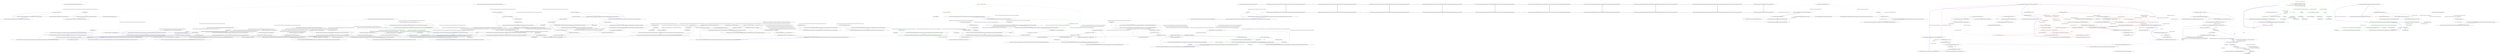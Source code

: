 digraph  {
n146 [label="Ninject.Tests.Integration.CircularDependenciesTests.CircularDependenciesContext", span=""];
n147 [label="Ninject.Tests.Integration.CircularDependenciesTests.WhenDependenciesHaveTwoWayCircularReferenceBetweenConstructors", span=""];
n148 [label="Ninject.Tests.Integration.CircularDependenciesTests.WhenDependenciesHaveTwoWayCircularReferenceBetweenProperties", span=""];
n149 [label="Ninject.Tests.Integration.CircularDependenciesTests.WhenDependenciesHaveThreeWayCircularReferenceBetweenConstructors", span=""];
n150 [label="Ninject.Tests.Integration.CircularDependenciesTests.WhenDependenciesHaveThreeWayCircularReferenceBetweenProperties", span=""];
n151 [label="Ninject.Tests.Integration.CircularDependenciesTests.WhenDependenciesHaveOpenGenericCircularReferenceBetweenConstructors", span=""];
n152 [label="Ninject.Tests.Integration.CircularDependenciesTests.WhenDependenciesHaveTwoWayCircularReferenceBetweenConstructorAndProperty", span=""];
n153 [label="Ninject.Tests.Integration.CircularDependenciesTests.TwoWayConstructorPropertyFoo", span=""];
n0 [cluster="Ninject.Tests.Integration.CircularDependenciesTests.CircularDependenciesContext.CircularDependenciesContext()", label="Entry Ninject.Tests.Integration.CircularDependenciesTests.CircularDependenciesContext.CircularDependenciesContext()", span="15-15"];
n1 [cluster="Ninject.Tests.Integration.CircularDependenciesTests.CircularDependenciesContext.CircularDependenciesContext()", label="this.kernel = new StandardKernel()", span="17-17"];
n2 [cluster="Ninject.Tests.Integration.CircularDependenciesTests.CircularDependenciesContext.CircularDependenciesContext()", label="Exit Ninject.Tests.Integration.CircularDependenciesTests.CircularDependenciesContext.CircularDependenciesContext()", span="15-15"];
n3 [cluster="Ninject.StandardKernel.StandardKernel(params Ninject.Modules.INinjectModule[])", label="Entry Ninject.StandardKernel.StandardKernel(params Ninject.Modules.INinjectModule[])", span="30-30"];
n4 [cluster="Ninject.Tests.Integration.CircularDependenciesTests.CircularDependenciesContext.Dispose()", label="Entry Ninject.Tests.Integration.CircularDependenciesTests.CircularDependenciesContext.Dispose()", span="20-20"];
n5 [cluster="Ninject.Tests.Integration.CircularDependenciesTests.CircularDependenciesContext.Dispose()", label="this.kernel.Dispose()", span="22-22"];
n6 [cluster="Ninject.Tests.Integration.CircularDependenciesTests.CircularDependenciesContext.Dispose()", label="Exit Ninject.Tests.Integration.CircularDependenciesTests.CircularDependenciesContext.Dispose()", span="20-20"];
n7 [cluster="Ninject.Infrastructure.Disposal.DisposableObject.Dispose()", label="Entry Ninject.Infrastructure.Disposal.DisposableObject.Dispose()", span="38-38"];
n8 [cluster="Ninject.Tests.Integration.CircularDependenciesTests.WhenDependenciesHaveTwoWayCircularReferenceBetweenConstructors.WhenDependenciesHaveTwoWayCircularReferenceBetweenConstructors()", label="Entry Ninject.Tests.Integration.CircularDependenciesTests.WhenDependenciesHaveTwoWayCircularReferenceBetweenConstructors.WhenDependenciesHaveTwoWayCircularReferenceBetweenConstructors()", span="28-28"];
n9 [cluster="Ninject.Tests.Integration.CircularDependenciesTests.WhenDependenciesHaveTwoWayCircularReferenceBetweenConstructors.WhenDependenciesHaveTwoWayCircularReferenceBetweenConstructors()", label="kernel.Bind<TwoWayConstructorFoo>().ToSelf().InSingletonScope()", span="30-30"];
n10 [cluster="Ninject.Tests.Integration.CircularDependenciesTests.WhenDependenciesHaveTwoWayCircularReferenceBetweenConstructors.WhenDependenciesHaveTwoWayCircularReferenceBetweenConstructors()", label="kernel.Bind<TwoWayConstructorBar>().ToSelf().InSingletonScope()", span="31-31"];
n12 [cluster="Ninject.Syntax.BindingRoot.Bind<T>()", label="Entry Ninject.Syntax.BindingRoot.Bind<T>()", span="34-34"];
n13 [cluster="Ninject.Syntax.IBindingToSyntax<T1>.ToSelf()", label="Entry Ninject.Syntax.IBindingToSyntax<T1>.ToSelf()", span="24-24"];
n14 [cluster="Ninject.Syntax.IBindingInSyntax<T>.InSingletonScope()", label="Entry Ninject.Syntax.IBindingInSyntax<T>.InSingletonScope()", span="25-25"];
n11 [cluster="Ninject.Tests.Integration.CircularDependenciesTests.WhenDependenciesHaveTwoWayCircularReferenceBetweenConstructors.WhenDependenciesHaveTwoWayCircularReferenceBetweenConstructors()", label="Exit Ninject.Tests.Integration.CircularDependenciesTests.WhenDependenciesHaveTwoWayCircularReferenceBetweenConstructors.WhenDependenciesHaveTwoWayCircularReferenceBetweenConstructors()", span="28-28"];
n15 [cluster="Ninject.Tests.Integration.CircularDependenciesTests.WhenDependenciesHaveTwoWayCircularReferenceBetweenConstructors.DoesNotThrowExceptionIfHookIsCreated()", label="Entry Ninject.Tests.Integration.CircularDependenciesTests.WhenDependenciesHaveTwoWayCircularReferenceBetweenConstructors.DoesNotThrowExceptionIfHookIsCreated()", span="35-35"];
n16 [cluster="Ninject.Tests.Integration.CircularDependenciesTests.WhenDependenciesHaveTwoWayCircularReferenceBetweenConstructors.DoesNotThrowExceptionIfHookIsCreated()", label="var request = new Request(typeof(TwoWayConstructorFoo), null, Enumerable.Empty<IParameter>(), null, false, false)", span="37-37"];
n17 [cluster="Ninject.Tests.Integration.CircularDependenciesTests.WhenDependenciesHaveTwoWayCircularReferenceBetweenConstructors.DoesNotThrowExceptionIfHookIsCreated()", label="kernel.Resolve(request)", span="38-38"];
n19 [cluster="Ninject.Activation.Request.Request(System.Type, System.Func<Ninject.Planning.Bindings.IBindingMetadata, bool>, System.Collections.Generic.IEnumerable<Ninject.Parameters.IParameter>, System.Func<object>, bool, bool)", label="Entry Ninject.Activation.Request.Request(System.Type, System.Func<Ninject.Planning.Bindings.IBindingMetadata, bool>, System.Collections.Generic.IEnumerable<Ninject.Parameters.IParameter>, System.Func<object>, bool, bool)", span="32-32"];
n20 [cluster="System.Linq.Enumerable.Empty<TResult>()", label="Entry System.Linq.Enumerable.Empty<TResult>()", span="0-0"];
n18 [cluster="Ninject.Tests.Integration.CircularDependenciesTests.WhenDependenciesHaveTwoWayCircularReferenceBetweenConstructors.DoesNotThrowExceptionIfHookIsCreated()", label="Exit Ninject.Tests.Integration.CircularDependenciesTests.WhenDependenciesHaveTwoWayCircularReferenceBetweenConstructors.DoesNotThrowExceptionIfHookIsCreated()", span="35-35"];
n21 [cluster="Ninject.KernelBase.Resolve(Ninject.Activation.IRequest)", label="Entry Ninject.KernelBase.Resolve(Ninject.Activation.IRequest)", span="338-338"];
n22 [cluster="Ninject.Tests.Integration.CircularDependenciesTests.WhenDependenciesHaveTwoWayCircularReferenceBetweenConstructors.ThrowsActivationExceptionWhenHookIsResolved()", label="Entry Ninject.Tests.Integration.CircularDependenciesTests.WhenDependenciesHaveTwoWayCircularReferenceBetweenConstructors.ThrowsActivationExceptionWhenHookIsResolved()", span="42-42"];
n23 [cluster="Ninject.Tests.Integration.CircularDependenciesTests.WhenDependenciesHaveTwoWayCircularReferenceBetweenConstructors.ThrowsActivationExceptionWhenHookIsResolved()", label="Assert.Throws<ActivationException>(() => kernel.Get<TwoWayConstructorFoo>())", span="44-44"];
n24 [cluster="Ninject.Tests.Integration.CircularDependenciesTests.WhenDependenciesHaveTwoWayCircularReferenceBetweenConstructors.ThrowsActivationExceptionWhenHookIsResolved()", label="Exit Ninject.Tests.Integration.CircularDependenciesTests.WhenDependenciesHaveTwoWayCircularReferenceBetweenConstructors.ThrowsActivationExceptionWhenHookIsResolved()", span="42-42"];
n25 [cluster="Unk.>", label="Entry Unk.>", span=""];
n26 [cluster="lambda expression", label="Entry lambda expression", span="44-44"];
n27 [cluster="lambda expression", label="kernel.Get<TwoWayConstructorFoo>()", span="44-44"];
n28 [cluster="lambda expression", label="Exit lambda expression", span="44-44"];
n29 [cluster="Ninject.Syntax.IResolutionRoot.Get<T>(params Ninject.Parameters.IParameter[])", label="Entry Ninject.Syntax.IResolutionRoot.Get<T>(params Ninject.Parameters.IParameter[])", span="31-31"];
n30 [cluster="Ninject.Tests.Integration.CircularDependenciesTests.WhenDependenciesHaveTwoWayCircularReferenceBetweenProperties.WhenDependenciesHaveTwoWayCircularReferenceBetweenProperties()", label="Entry Ninject.Tests.Integration.CircularDependenciesTests.WhenDependenciesHaveTwoWayCircularReferenceBetweenProperties.WhenDependenciesHaveTwoWayCircularReferenceBetweenProperties()", span="50-50"];
n31 [cluster="Ninject.Tests.Integration.CircularDependenciesTests.WhenDependenciesHaveTwoWayCircularReferenceBetweenProperties.WhenDependenciesHaveTwoWayCircularReferenceBetweenProperties()", label="kernel.Bind<TwoWayPropertyFoo>().ToSelf().InSingletonScope()", span="52-52"];
n32 [cluster="Ninject.Tests.Integration.CircularDependenciesTests.WhenDependenciesHaveTwoWayCircularReferenceBetweenProperties.WhenDependenciesHaveTwoWayCircularReferenceBetweenProperties()", label="kernel.Bind<TwoWayPropertyBar>().ToSelf().InSingletonScope()", span="53-53"];
n33 [cluster="Ninject.Tests.Integration.CircularDependenciesTests.WhenDependenciesHaveTwoWayCircularReferenceBetweenProperties.WhenDependenciesHaveTwoWayCircularReferenceBetweenProperties()", label="Exit Ninject.Tests.Integration.CircularDependenciesTests.WhenDependenciesHaveTwoWayCircularReferenceBetweenProperties.WhenDependenciesHaveTwoWayCircularReferenceBetweenProperties()", span="50-50"];
n34 [cluster="Ninject.Tests.Integration.CircularDependenciesTests.WhenDependenciesHaveTwoWayCircularReferenceBetweenProperties.DoesNotThrowException()", label="Entry Ninject.Tests.Integration.CircularDependenciesTests.WhenDependenciesHaveTwoWayCircularReferenceBetweenProperties.DoesNotThrowException()", span="58-58"];
n35 [cluster="Ninject.Tests.Integration.CircularDependenciesTests.WhenDependenciesHaveTwoWayCircularReferenceBetweenProperties.DoesNotThrowException()", label="kernel.Get<TwoWayPropertyFoo>()", span="60-60"];
n36 [cluster="Ninject.Tests.Integration.CircularDependenciesTests.WhenDependenciesHaveTwoWayCircularReferenceBetweenProperties.DoesNotThrowException()", label="Exit Ninject.Tests.Integration.CircularDependenciesTests.WhenDependenciesHaveTwoWayCircularReferenceBetweenProperties.DoesNotThrowException()", span="58-58"];
n37 [cluster="Ninject.Tests.Integration.CircularDependenciesTests.WhenDependenciesHaveTwoWayCircularReferenceBetweenProperties.ScopeIsRespected()", label="Entry Ninject.Tests.Integration.CircularDependenciesTests.WhenDependenciesHaveTwoWayCircularReferenceBetweenProperties.ScopeIsRespected()", span="64-64"];
n38 [cluster="Ninject.Tests.Integration.CircularDependenciesTests.WhenDependenciesHaveTwoWayCircularReferenceBetweenProperties.ScopeIsRespected()", label="var foo = kernel.Get<TwoWayPropertyFoo>()", span="66-66"];
n39 [cluster="Ninject.Tests.Integration.CircularDependenciesTests.WhenDependenciesHaveTwoWayCircularReferenceBetweenProperties.ScopeIsRespected()", label="var bar = kernel.Get<TwoWayPropertyBar>()", span="67-67"];
n40 [cluster="Ninject.Tests.Integration.CircularDependenciesTests.WhenDependenciesHaveTwoWayCircularReferenceBetweenProperties.ScopeIsRespected()", label="foo.Bar.Should().BeSameAs(bar)", span="69-69"];
n41 [cluster="Ninject.Tests.Integration.CircularDependenciesTests.WhenDependenciesHaveTwoWayCircularReferenceBetweenProperties.ScopeIsRespected()", label="bar.Foo.Should().BeSameAs(foo)", span="70-70"];
n43 [cluster="Unk.Should", label="Entry Unk.Should", span=""];
n44 [cluster="Unk.BeSameAs", label="Entry Unk.BeSameAs", span=""];
n42 [cluster="Ninject.Tests.Integration.CircularDependenciesTests.WhenDependenciesHaveTwoWayCircularReferenceBetweenProperties.ScopeIsRespected()", label="Exit Ninject.Tests.Integration.CircularDependenciesTests.WhenDependenciesHaveTwoWayCircularReferenceBetweenProperties.ScopeIsRespected()", span="64-64"];
n45 [cluster="Ninject.Tests.Integration.CircularDependenciesTests.WhenDependenciesHaveThreeWayCircularReferenceBetweenConstructors.WhenDependenciesHaveThreeWayCircularReferenceBetweenConstructors()", label="Entry Ninject.Tests.Integration.CircularDependenciesTests.WhenDependenciesHaveThreeWayCircularReferenceBetweenConstructors.WhenDependenciesHaveThreeWayCircularReferenceBetweenConstructors()", span="76-76"];
n46 [cluster="Ninject.Tests.Integration.CircularDependenciesTests.WhenDependenciesHaveThreeWayCircularReferenceBetweenConstructors.WhenDependenciesHaveThreeWayCircularReferenceBetweenConstructors()", label="kernel.Bind<ThreeWayConstructorFoo>().ToSelf().InSingletonScope()", span="78-78"];
n47 [cluster="Ninject.Tests.Integration.CircularDependenciesTests.WhenDependenciesHaveThreeWayCircularReferenceBetweenConstructors.WhenDependenciesHaveThreeWayCircularReferenceBetweenConstructors()", label="kernel.Bind<ThreeWayConstructorBar>().ToSelf().InSingletonScope()", span="79-79"];
n48 [cluster="Ninject.Tests.Integration.CircularDependenciesTests.WhenDependenciesHaveThreeWayCircularReferenceBetweenConstructors.WhenDependenciesHaveThreeWayCircularReferenceBetweenConstructors()", label="kernel.Bind<ThreeWayConstructorBaz>().ToSelf().InSingletonScope()", span="80-80"];
n49 [cluster="Ninject.Tests.Integration.CircularDependenciesTests.WhenDependenciesHaveThreeWayCircularReferenceBetweenConstructors.WhenDependenciesHaveThreeWayCircularReferenceBetweenConstructors()", label="Exit Ninject.Tests.Integration.CircularDependenciesTests.WhenDependenciesHaveThreeWayCircularReferenceBetweenConstructors.WhenDependenciesHaveThreeWayCircularReferenceBetweenConstructors()", span="76-76"];
n50 [cluster="Ninject.Tests.Integration.CircularDependenciesTests.WhenDependenciesHaveThreeWayCircularReferenceBetweenConstructors.DoesNotThrowExceptionIfHookIsCreated()", label="Entry Ninject.Tests.Integration.CircularDependenciesTests.WhenDependenciesHaveThreeWayCircularReferenceBetweenConstructors.DoesNotThrowExceptionIfHookIsCreated()", span="84-84"];
n51 [cluster="Ninject.Tests.Integration.CircularDependenciesTests.WhenDependenciesHaveThreeWayCircularReferenceBetweenConstructors.DoesNotThrowExceptionIfHookIsCreated()", label="var request = new Request(typeof(ThreeWayConstructorFoo), null, Enumerable.Empty<IParameter>(), null, false, false)", span="86-86"];
n52 [cluster="Ninject.Tests.Integration.CircularDependenciesTests.WhenDependenciesHaveThreeWayCircularReferenceBetweenConstructors.DoesNotThrowExceptionIfHookIsCreated()", label="kernel.Resolve(request)", span="88-88"];
n53 [cluster="Ninject.Tests.Integration.CircularDependenciesTests.WhenDependenciesHaveThreeWayCircularReferenceBetweenConstructors.DoesNotThrowExceptionIfHookIsCreated()", label="Exit Ninject.Tests.Integration.CircularDependenciesTests.WhenDependenciesHaveThreeWayCircularReferenceBetweenConstructors.DoesNotThrowExceptionIfHookIsCreated()", span="84-84"];
n54 [cluster="Ninject.Tests.Integration.CircularDependenciesTests.WhenDependenciesHaveThreeWayCircularReferenceBetweenConstructors.ThrowsActivationExceptionWhenHookIsResolved()", label="Entry Ninject.Tests.Integration.CircularDependenciesTests.WhenDependenciesHaveThreeWayCircularReferenceBetweenConstructors.ThrowsActivationExceptionWhenHookIsResolved()", span="92-92"];
n55 [cluster="Ninject.Tests.Integration.CircularDependenciesTests.WhenDependenciesHaveThreeWayCircularReferenceBetweenConstructors.ThrowsActivationExceptionWhenHookIsResolved()", label="Assert.Throws<ActivationException>(() => kernel.Get<ThreeWayConstructorFoo>())", span="94-94"];
n56 [cluster="Ninject.Tests.Integration.CircularDependenciesTests.WhenDependenciesHaveThreeWayCircularReferenceBetweenConstructors.ThrowsActivationExceptionWhenHookIsResolved()", label="Exit Ninject.Tests.Integration.CircularDependenciesTests.WhenDependenciesHaveThreeWayCircularReferenceBetweenConstructors.ThrowsActivationExceptionWhenHookIsResolved()", span="92-92"];
n57 [cluster="lambda expression", label="Entry lambda expression", span="94-94"];
n58 [cluster="lambda expression", label="kernel.Get<ThreeWayConstructorFoo>()", span="94-94"];
n59 [cluster="lambda expression", label="Exit lambda expression", span="94-94"];
n60 [cluster="Ninject.Tests.Integration.CircularDependenciesTests.WhenDependenciesHaveThreeWayCircularReferenceBetweenProperties.WhenDependenciesHaveThreeWayCircularReferenceBetweenProperties()", label="Entry Ninject.Tests.Integration.CircularDependenciesTests.WhenDependenciesHaveThreeWayCircularReferenceBetweenProperties.WhenDependenciesHaveThreeWayCircularReferenceBetweenProperties()", span="100-100"];
n61 [cluster="Ninject.Tests.Integration.CircularDependenciesTests.WhenDependenciesHaveThreeWayCircularReferenceBetweenProperties.WhenDependenciesHaveThreeWayCircularReferenceBetweenProperties()", label="kernel.Bind<ThreeWayPropertyFoo>().ToSelf().InSingletonScope()", span="102-102"];
n62 [cluster="Ninject.Tests.Integration.CircularDependenciesTests.WhenDependenciesHaveThreeWayCircularReferenceBetweenProperties.WhenDependenciesHaveThreeWayCircularReferenceBetweenProperties()", label="kernel.Bind<ThreeWayPropertyBar>().ToSelf().InSingletonScope()", span="103-103"];
n63 [cluster="Ninject.Tests.Integration.CircularDependenciesTests.WhenDependenciesHaveThreeWayCircularReferenceBetweenProperties.WhenDependenciesHaveThreeWayCircularReferenceBetweenProperties()", label="kernel.Bind<ThreeWayPropertyBaz>().ToSelf().InSingletonScope()", span="104-104"];
n64 [cluster="Ninject.Tests.Integration.CircularDependenciesTests.WhenDependenciesHaveThreeWayCircularReferenceBetweenProperties.WhenDependenciesHaveThreeWayCircularReferenceBetweenProperties()", label="Exit Ninject.Tests.Integration.CircularDependenciesTests.WhenDependenciesHaveThreeWayCircularReferenceBetweenProperties.WhenDependenciesHaveThreeWayCircularReferenceBetweenProperties()", span="100-100"];
n65 [cluster="Ninject.Tests.Integration.CircularDependenciesTests.WhenDependenciesHaveThreeWayCircularReferenceBetweenProperties.DoesNotThrowException()", label="Entry Ninject.Tests.Integration.CircularDependenciesTests.WhenDependenciesHaveThreeWayCircularReferenceBetweenProperties.DoesNotThrowException()", span="108-108"];
n66 [cluster="Ninject.Tests.Integration.CircularDependenciesTests.WhenDependenciesHaveThreeWayCircularReferenceBetweenProperties.DoesNotThrowException()", label="kernel.Get<ThreeWayPropertyFoo>()", span="110-110"];
n67 [cluster="Ninject.Tests.Integration.CircularDependenciesTests.WhenDependenciesHaveThreeWayCircularReferenceBetweenProperties.DoesNotThrowException()", label="Exit Ninject.Tests.Integration.CircularDependenciesTests.WhenDependenciesHaveThreeWayCircularReferenceBetweenProperties.DoesNotThrowException()", span="108-108"];
n68 [cluster="Ninject.Tests.Integration.CircularDependenciesTests.WhenDependenciesHaveThreeWayCircularReferenceBetweenProperties.ScopeIsRespected()", label="Entry Ninject.Tests.Integration.CircularDependenciesTests.WhenDependenciesHaveThreeWayCircularReferenceBetweenProperties.ScopeIsRespected()", span="114-114"];
n69 [cluster="Ninject.Tests.Integration.CircularDependenciesTests.WhenDependenciesHaveThreeWayCircularReferenceBetweenProperties.ScopeIsRespected()", label="var foo = kernel.Get<ThreeWayPropertyFoo>()", span="116-116"];
n70 [cluster="Ninject.Tests.Integration.CircularDependenciesTests.WhenDependenciesHaveThreeWayCircularReferenceBetweenProperties.ScopeIsRespected()", label="var bar = kernel.Get<ThreeWayPropertyBar>()", span="117-117"];
n72 [cluster="Ninject.Tests.Integration.CircularDependenciesTests.WhenDependenciesHaveThreeWayCircularReferenceBetweenProperties.ScopeIsRespected()", label="foo.Bar.Should().BeSameAs(bar)", span="120-120"];
n74 [cluster="Ninject.Tests.Integration.CircularDependenciesTests.WhenDependenciesHaveThreeWayCircularReferenceBetweenProperties.ScopeIsRespected()", label="baz.Foo.Should().BeSameAs(foo)", span="122-122"];
n71 [cluster="Ninject.Tests.Integration.CircularDependenciesTests.WhenDependenciesHaveThreeWayCircularReferenceBetweenProperties.ScopeIsRespected()", label="var baz = kernel.Get<ThreeWayPropertyBaz>()", span="118-118"];
n73 [cluster="Ninject.Tests.Integration.CircularDependenciesTests.WhenDependenciesHaveThreeWayCircularReferenceBetweenProperties.ScopeIsRespected()", label="bar.Baz.Should().BeSameAs(baz)", span="121-121"];
n75 [cluster="Ninject.Tests.Integration.CircularDependenciesTests.WhenDependenciesHaveThreeWayCircularReferenceBetweenProperties.ScopeIsRespected()", label="Exit Ninject.Tests.Integration.CircularDependenciesTests.WhenDependenciesHaveThreeWayCircularReferenceBetweenProperties.ScopeIsRespected()", span="114-114"];
n76 [cluster="Ninject.Tests.Integration.CircularDependenciesTests.WhenDependenciesHaveOpenGenericCircularReferenceBetweenConstructors.WhenDependenciesHaveOpenGenericCircularReferenceBetweenConstructors()", label="Entry Ninject.Tests.Integration.CircularDependenciesTests.WhenDependenciesHaveOpenGenericCircularReferenceBetweenConstructors.WhenDependenciesHaveOpenGenericCircularReferenceBetweenConstructors()", span="128-128"];
n77 [cluster="Ninject.Tests.Integration.CircularDependenciesTests.WhenDependenciesHaveOpenGenericCircularReferenceBetweenConstructors.WhenDependenciesHaveOpenGenericCircularReferenceBetweenConstructors()", label="kernel.Bind(typeof(IOptions<>)).To(typeof(OptionsManager<>))", span="130-130"];
n78 [cluster="Ninject.Tests.Integration.CircularDependenciesTests.WhenDependenciesHaveOpenGenericCircularReferenceBetweenConstructors.WhenDependenciesHaveOpenGenericCircularReferenceBetweenConstructors()", label="kernel.Bind<IConfigureOptions<ClassA>>().To<ConfigureA1>()", span="132-132"];
n83 [cluster="Ninject.Syntax.BindingRoot.Bind(params System.Type[])", label="Entry Ninject.Syntax.BindingRoot.Bind(params System.Type[])", span="103-103"];
n84 [cluster="Ninject.Syntax.IBindingToSyntax<T1>.To(System.Type)", label="Entry Ninject.Syntax.IBindingToSyntax<T1>.To(System.Type)", span="39-39"];
n79 [cluster="Ninject.Tests.Integration.CircularDependenciesTests.WhenDependenciesHaveOpenGenericCircularReferenceBetweenConstructors.WhenDependenciesHaveOpenGenericCircularReferenceBetweenConstructors()", label="kernel.Bind<IConfigureOptions<ClassB>>().To<ConfigureB1>()", span="133-133"];
n85 [cluster="Ninject.Syntax.IBindingToSyntax<T1>.To<TImplementation>()", label="Entry Ninject.Syntax.IBindingToSyntax<T1>.To<TImplementation>()", span="31-31"];
n80 [cluster="Ninject.Tests.Integration.CircularDependenciesTests.WhenDependenciesHaveOpenGenericCircularReferenceBetweenConstructors.WhenDependenciesHaveOpenGenericCircularReferenceBetweenConstructors()", label="kernel.Bind<IConfigureOptions<ClassC>>().To<HasCircularDependency1>()", span="134-134"];
n81 [cluster="Ninject.Tests.Integration.CircularDependenciesTests.WhenDependenciesHaveOpenGenericCircularReferenceBetweenConstructors.WhenDependenciesHaveOpenGenericCircularReferenceBetweenConstructors()", label="kernel.Bind<IConfigureOptions<ClassD>>().To<HasCircularDependency2>()", span="135-135"];
n82 [cluster="Ninject.Tests.Integration.CircularDependenciesTests.WhenDependenciesHaveOpenGenericCircularReferenceBetweenConstructors.WhenDependenciesHaveOpenGenericCircularReferenceBetweenConstructors()", label="Exit Ninject.Tests.Integration.CircularDependenciesTests.WhenDependenciesHaveOpenGenericCircularReferenceBetweenConstructors.WhenDependenciesHaveOpenGenericCircularReferenceBetweenConstructors()", span="128-128"];
n86 [cluster="Ninject.Tests.Integration.CircularDependenciesTests.WhenDependenciesHaveOpenGenericCircularReferenceBetweenConstructors.DoesNotThrowException()", label="Entry Ninject.Tests.Integration.CircularDependenciesTests.WhenDependenciesHaveOpenGenericCircularReferenceBetweenConstructors.DoesNotThrowException()", span="140-140"];
n87 [cluster="Ninject.Tests.Integration.CircularDependenciesTests.WhenDependenciesHaveOpenGenericCircularReferenceBetweenConstructors.DoesNotThrowException()", label="kernel.Get<IOptions<ClassA>>()", span="142-142"];
n88 [cluster="Ninject.Tests.Integration.CircularDependenciesTests.WhenDependenciesHaveOpenGenericCircularReferenceBetweenConstructors.DoesNotThrowException()", label="Exit Ninject.Tests.Integration.CircularDependenciesTests.WhenDependenciesHaveOpenGenericCircularReferenceBetweenConstructors.DoesNotThrowException()", span="140-140"];
n89 [cluster="Ninject.Tests.Integration.CircularDependenciesTests.WhenDependenciesHaveOpenGenericCircularReferenceBetweenConstructors.DoesNotThrowException2()", label="Entry Ninject.Tests.Integration.CircularDependenciesTests.WhenDependenciesHaveOpenGenericCircularReferenceBetweenConstructors.DoesNotThrowException2()", span="147-147"];
n90 [cluster="Ninject.Tests.Integration.CircularDependenciesTests.WhenDependenciesHaveOpenGenericCircularReferenceBetweenConstructors.DoesNotThrowException2()", label="var o = kernel.Get<HasOptionsPropertyInjected>()", span="149-149"];
n91 [cluster="Ninject.Tests.Integration.CircularDependenciesTests.WhenDependenciesHaveOpenGenericCircularReferenceBetweenConstructors.DoesNotThrowException2()", label="Exit Ninject.Tests.Integration.CircularDependenciesTests.WhenDependenciesHaveOpenGenericCircularReferenceBetweenConstructors.DoesNotThrowException2()", span="147-147"];
n92 [cluster="Ninject.Tests.Integration.CircularDependenciesTests.WhenDependenciesHaveOpenGenericCircularReferenceBetweenConstructors.DetectsCyclicDependenciesInPropertySetter()", label="Entry Ninject.Tests.Integration.CircularDependenciesTests.WhenDependenciesHaveOpenGenericCircularReferenceBetweenConstructors.DetectsCyclicDependenciesInPropertySetter()", span="154-154"];
n93 [cluster="Ninject.Tests.Integration.CircularDependenciesTests.WhenDependenciesHaveOpenGenericCircularReferenceBetweenConstructors.DetectsCyclicDependenciesInPropertySetter()", label="Action act = () => kernel.Get<IOptions<ClassC>>()", span="156-156"];
n94 [cluster="Ninject.Tests.Integration.CircularDependenciesTests.WhenDependenciesHaveOpenGenericCircularReferenceBetweenConstructors.DetectsCyclicDependenciesInPropertySetter()", label="act.ShouldThrow<ActivationException>()", span="158-158"];
n95 [cluster="Ninject.Tests.Integration.CircularDependenciesTests.WhenDependenciesHaveOpenGenericCircularReferenceBetweenConstructors.DetectsCyclicDependenciesInPropertySetter()", label="Exit Ninject.Tests.Integration.CircularDependenciesTests.WhenDependenciesHaveOpenGenericCircularReferenceBetweenConstructors.DetectsCyclicDependenciesInPropertySetter()", span="154-154"];
n96 [cluster="lambda expression", label="Entry lambda expression", span="156-156"];
n97 [cluster="lambda expression", label="kernel.Get<IOptions<ClassC>>()", span="156-156"];
n98 [cluster="lambda expression", label="Exit lambda expression", span="156-156"];
n99 [cluster="Ninject.Tests.Integration.CircularDependenciesTests.WhenDependenciesHaveOpenGenericCircularReferenceBetweenConstructors.DetectsCyclicDependenciesForGenericServiceRegisteredViaOpenGenericType2()", label="Entry Ninject.Tests.Integration.CircularDependenciesTests.WhenDependenciesHaveOpenGenericCircularReferenceBetweenConstructors.DetectsCyclicDependenciesForGenericServiceRegisteredViaOpenGenericType2()", span="162-162"];
n100 [cluster="Ninject.Tests.Integration.CircularDependenciesTests.WhenDependenciesHaveOpenGenericCircularReferenceBetweenConstructors.DetectsCyclicDependenciesForGenericServiceRegisteredViaOpenGenericType2()", label="kernel.Bind(typeof(IGeneric<>)).To(typeof(GenericServiceWithGenericConstructor<>))", span="164-164"];
n101 [cluster="Ninject.Tests.Integration.CircularDependenciesTests.WhenDependenciesHaveOpenGenericCircularReferenceBetweenConstructors.DetectsCyclicDependenciesForGenericServiceRegisteredViaOpenGenericType2()", label="Action act = () => kernel.Get<IGeneric<int>>()", span="166-166"];
n102 [cluster="Ninject.Tests.Integration.CircularDependenciesTests.WhenDependenciesHaveOpenGenericCircularReferenceBetweenConstructors.DetectsCyclicDependenciesForGenericServiceRegisteredViaOpenGenericType2()", label="act.ShouldThrow<ActivationException>()", span="168-168"];
n103 [cluster="Ninject.Tests.Integration.CircularDependenciesTests.WhenDependenciesHaveOpenGenericCircularReferenceBetweenConstructors.DetectsCyclicDependenciesForGenericServiceRegisteredViaOpenGenericType2()", label="Exit Ninject.Tests.Integration.CircularDependenciesTests.WhenDependenciesHaveOpenGenericCircularReferenceBetweenConstructors.DetectsCyclicDependenciesForGenericServiceRegisteredViaOpenGenericType2()", span="162-162"];
n104 [cluster="lambda expression", label="Entry lambda expression", span="166-166"];
n105 [cluster="lambda expression", label="kernel.Get<IGeneric<int>>()", span="166-166"];
n106 [cluster="lambda expression", label="Exit lambda expression", span="166-166"];
n107 [cluster="Ninject.Tests.Integration.CircularDependenciesTests.WhenDependenciesHaveTwoWayCircularReferenceBetweenConstructorAndProperty.WhenDependenciesHaveTwoWayCircularReferenceBetweenConstructorAndProperty()", label="Entry Ninject.Tests.Integration.CircularDependenciesTests.WhenDependenciesHaveTwoWayCircularReferenceBetweenConstructorAndProperty.WhenDependenciesHaveTwoWayCircularReferenceBetweenConstructorAndProperty()", span="175-175"];
n108 [cluster="Ninject.Tests.Integration.CircularDependenciesTests.WhenDependenciesHaveTwoWayCircularReferenceBetweenConstructorAndProperty.WhenDependenciesHaveTwoWayCircularReferenceBetweenConstructorAndProperty()", label="kernel.Bind<TwoWayConstructorPropertyFoo>().ToSelf().InSingletonScope()", span="177-177"];
n109 [cluster="Ninject.Tests.Integration.CircularDependenciesTests.WhenDependenciesHaveTwoWayCircularReferenceBetweenConstructorAndProperty.WhenDependenciesHaveTwoWayCircularReferenceBetweenConstructorAndProperty()", label="kernel.Bind<TwoWayConstructorPropertyBar>().ToSelf().InSingletonScope()", span="178-178"];
n110 [cluster="Ninject.Tests.Integration.CircularDependenciesTests.WhenDependenciesHaveTwoWayCircularReferenceBetweenConstructorAndProperty.WhenDependenciesHaveTwoWayCircularReferenceBetweenConstructorAndProperty()", label="Exit Ninject.Tests.Integration.CircularDependenciesTests.WhenDependenciesHaveTwoWayCircularReferenceBetweenConstructorAndProperty.WhenDependenciesHaveTwoWayCircularReferenceBetweenConstructorAndProperty()", span="175-175"];
n111 [cluster="Ninject.Tests.Integration.CircularDependenciesTests.WhenDependenciesHaveTwoWayCircularReferenceBetweenConstructorAndProperty.ThrowsActivationExceptionWhenHookIsResolved()", label="Entry Ninject.Tests.Integration.CircularDependenciesTests.WhenDependenciesHaveTwoWayCircularReferenceBetweenConstructorAndProperty.ThrowsActivationExceptionWhenHookIsResolved()", span="182-182"];
n112 [cluster="Ninject.Tests.Integration.CircularDependenciesTests.WhenDependenciesHaveTwoWayCircularReferenceBetweenConstructorAndProperty.ThrowsActivationExceptionWhenHookIsResolved()", label="Assert.Throws<ActivationException>(() => kernel.Get<TwoWayConstructorPropertyFoo>())", span="184-184"];
n113 [cluster="Ninject.Tests.Integration.CircularDependenciesTests.WhenDependenciesHaveTwoWayCircularReferenceBetweenConstructorAndProperty.ThrowsActivationExceptionWhenHookIsResolved()", label="Exit Ninject.Tests.Integration.CircularDependenciesTests.WhenDependenciesHaveTwoWayCircularReferenceBetweenConstructorAndProperty.ThrowsActivationExceptionWhenHookIsResolved()", span="182-182"];
n114 [cluster="lambda expression", label="Entry lambda expression", span="184-184"];
n115 [cluster="lambda expression", label="kernel.Get<TwoWayConstructorPropertyFoo>()", span="184-184"];
n116 [cluster="lambda expression", label="Exit lambda expression", span="184-184"];
n117 [cluster="Ninject.Tests.Integration.CircularDependenciesTests.WhenDependenciesHaveTwoWayCircularReferenceBetweenConstructorAndProperty.DoesNotThrowException()", label="Entry Ninject.Tests.Integration.CircularDependenciesTests.WhenDependenciesHaveTwoWayCircularReferenceBetweenConstructorAndProperty.DoesNotThrowException()", span="188-188"];
n118 [cluster="Ninject.Tests.Integration.CircularDependenciesTests.WhenDependenciesHaveTwoWayCircularReferenceBetweenConstructorAndProperty.DoesNotThrowException()", label="kernel.Get<TwoWayConstructorPropertyBar>()", span="190-190"];
n119 [cluster="Ninject.Tests.Integration.CircularDependenciesTests.WhenDependenciesHaveTwoWayCircularReferenceBetweenConstructorAndProperty.DoesNotThrowException()", label="Exit Ninject.Tests.Integration.CircularDependenciesTests.WhenDependenciesHaveTwoWayCircularReferenceBetweenConstructorAndProperty.DoesNotThrowException()", span="188-188"];
n120 [cluster="Ninject.Tests.Integration.CircularDependenciesTests.WhenDependenciesHaveTwoWayCircularReferenceBetweenConstructorAndProperty.ScopeIsRespected()", label="Entry Ninject.Tests.Integration.CircularDependenciesTests.WhenDependenciesHaveTwoWayCircularReferenceBetweenConstructorAndProperty.ScopeIsRespected()", span="194-194"];
n121 [cluster="Ninject.Tests.Integration.CircularDependenciesTests.WhenDependenciesHaveTwoWayCircularReferenceBetweenConstructorAndProperty.ScopeIsRespected()", label="var bar = kernel.Get<TwoWayConstructorPropertyBar>()", span="196-196"];
n122 [cluster="Ninject.Tests.Integration.CircularDependenciesTests.WhenDependenciesHaveTwoWayCircularReferenceBetweenConstructorAndProperty.ScopeIsRespected()", label="var foo = kernel.Get<TwoWayConstructorPropertyFoo>()", span="197-197"];
n123 [cluster="Ninject.Tests.Integration.CircularDependenciesTests.WhenDependenciesHaveTwoWayCircularReferenceBetweenConstructorAndProperty.ScopeIsRespected()", label="bar.Foo.Should().BeSameAs(foo)", span="198-198"];
n124 [cluster="Ninject.Tests.Integration.CircularDependenciesTests.WhenDependenciesHaveTwoWayCircularReferenceBetweenConstructorAndProperty.ScopeIsRespected()", label="Exit Ninject.Tests.Integration.CircularDependenciesTests.WhenDependenciesHaveTwoWayCircularReferenceBetweenConstructorAndProperty.ScopeIsRespected()", span="194-194"];
n125 [cluster="Ninject.Tests.Integration.CircularDependenciesTests.TwoWayConstructorFoo.TwoWayConstructorFoo(Ninject.Tests.Integration.CircularDependenciesTests.TwoWayConstructorBar)", label="Entry Ninject.Tests.Integration.CircularDependenciesTests.TwoWayConstructorFoo.TwoWayConstructorFoo(Ninject.Tests.Integration.CircularDependenciesTests.TwoWayConstructorBar)", span="204-204"];
n126 [cluster="Ninject.Tests.Integration.CircularDependenciesTests.TwoWayConstructorFoo.TwoWayConstructorFoo(Ninject.Tests.Integration.CircularDependenciesTests.TwoWayConstructorBar)", label="Exit Ninject.Tests.Integration.CircularDependenciesTests.TwoWayConstructorFoo.TwoWayConstructorFoo(Ninject.Tests.Integration.CircularDependenciesTests.TwoWayConstructorBar)", span="204-204"];
n127 [cluster="Ninject.Tests.Integration.CircularDependenciesTests.TwoWayConstructorBar.TwoWayConstructorBar(Ninject.Tests.Integration.CircularDependenciesTests.TwoWayConstructorFoo)", label="Entry Ninject.Tests.Integration.CircularDependenciesTests.TwoWayConstructorBar.TwoWayConstructorBar(Ninject.Tests.Integration.CircularDependenciesTests.TwoWayConstructorFoo)", span="209-209"];
n128 [cluster="Ninject.Tests.Integration.CircularDependenciesTests.TwoWayConstructorBar.TwoWayConstructorBar(Ninject.Tests.Integration.CircularDependenciesTests.TwoWayConstructorFoo)", label="Exit Ninject.Tests.Integration.CircularDependenciesTests.TwoWayConstructorBar.TwoWayConstructorBar(Ninject.Tests.Integration.CircularDependenciesTests.TwoWayConstructorFoo)", span="209-209"];
n129 [cluster="Ninject.Tests.Integration.CircularDependenciesTests.TwoWayConstructorPropertyFoo.TwoWayConstructorPropertyFoo(Ninject.Tests.Integration.CircularDependenciesTests.TwoWayConstructorPropertyBar)", label="Entry Ninject.Tests.Integration.CircularDependenciesTests.TwoWayConstructorPropertyFoo.TwoWayConstructorPropertyFoo(Ninject.Tests.Integration.CircularDependenciesTests.TwoWayConstructorPropertyBar)", span="226-226"];
n130 [cluster="Ninject.Tests.Integration.CircularDependenciesTests.TwoWayConstructorPropertyFoo.TwoWayConstructorPropertyFoo(Ninject.Tests.Integration.CircularDependenciesTests.TwoWayConstructorPropertyBar)", label="this.Bar = bar", span="228-228"];
n131 [cluster="Ninject.Tests.Integration.CircularDependenciesTests.TwoWayConstructorPropertyFoo.TwoWayConstructorPropertyFoo(Ninject.Tests.Integration.CircularDependenciesTests.TwoWayConstructorPropertyBar)", label="Exit Ninject.Tests.Integration.CircularDependenciesTests.TwoWayConstructorPropertyFoo.TwoWayConstructorPropertyFoo(Ninject.Tests.Integration.CircularDependenciesTests.TwoWayConstructorPropertyBar)", span="226-226"];
n132 [cluster="Ninject.Tests.Integration.CircularDependenciesTests.ThreeWayConstructorFoo.ThreeWayConstructorFoo(Ninject.Tests.Integration.CircularDependenciesTests.ThreeWayConstructorBar)", label="Entry Ninject.Tests.Integration.CircularDependenciesTests.ThreeWayConstructorFoo.ThreeWayConstructorFoo(Ninject.Tests.Integration.CircularDependenciesTests.ThreeWayConstructorBar)", span="242-242"];
n133 [cluster="Ninject.Tests.Integration.CircularDependenciesTests.ThreeWayConstructorFoo.ThreeWayConstructorFoo(Ninject.Tests.Integration.CircularDependenciesTests.ThreeWayConstructorBar)", label="Exit Ninject.Tests.Integration.CircularDependenciesTests.ThreeWayConstructorFoo.ThreeWayConstructorFoo(Ninject.Tests.Integration.CircularDependenciesTests.ThreeWayConstructorBar)", span="242-242"];
n134 [cluster="Ninject.Tests.Integration.CircularDependenciesTests.ThreeWayConstructorBar.ThreeWayConstructorBar(Ninject.Tests.Integration.CircularDependenciesTests.ThreeWayConstructorBaz)", label="Entry Ninject.Tests.Integration.CircularDependenciesTests.ThreeWayConstructorBar.ThreeWayConstructorBar(Ninject.Tests.Integration.CircularDependenciesTests.ThreeWayConstructorBaz)", span="247-247"];
n135 [cluster="Ninject.Tests.Integration.CircularDependenciesTests.ThreeWayConstructorBar.ThreeWayConstructorBar(Ninject.Tests.Integration.CircularDependenciesTests.ThreeWayConstructorBaz)", label="Exit Ninject.Tests.Integration.CircularDependenciesTests.ThreeWayConstructorBar.ThreeWayConstructorBar(Ninject.Tests.Integration.CircularDependenciesTests.ThreeWayConstructorBaz)", span="247-247"];
n136 [cluster="Ninject.Tests.Integration.CircularDependenciesTests.ThreeWayConstructorBaz.ThreeWayConstructorBaz(Ninject.Tests.Integration.CircularDependenciesTests.TwoWayConstructorFoo)", label="Entry Ninject.Tests.Integration.CircularDependenciesTests.ThreeWayConstructorBaz.ThreeWayConstructorBaz(Ninject.Tests.Integration.CircularDependenciesTests.TwoWayConstructorFoo)", span="252-252"];
n137 [cluster="Ninject.Tests.Integration.CircularDependenciesTests.ThreeWayConstructorBaz.ThreeWayConstructorBaz(Ninject.Tests.Integration.CircularDependenciesTests.TwoWayConstructorFoo)", label="Exit Ninject.Tests.Integration.CircularDependenciesTests.ThreeWayConstructorBaz.ThreeWayConstructorBaz(Ninject.Tests.Integration.CircularDependenciesTests.TwoWayConstructorFoo)", span="252-252"];
n138 [cluster="Ninject.Tests.Integration.CircularDependenciesTests.GenericServiceWithGenericConstructor<T>.GenericServiceWithGenericConstructor(Ninject.Tests.Integration.StandardKernelTests.IGeneric<T>)", label="Entry Ninject.Tests.Integration.CircularDependenciesTests.GenericServiceWithGenericConstructor<T>.GenericServiceWithGenericConstructor(Ninject.Tests.Integration.StandardKernelTests.IGeneric<T>)", span="275-275"];
n139 [cluster="Ninject.Tests.Integration.CircularDependenciesTests.GenericServiceWithGenericConstructor<T>.GenericServiceWithGenericConstructor(Ninject.Tests.Integration.StandardKernelTests.IGeneric<T>)", label="Exit Ninject.Tests.Integration.CircularDependenciesTests.GenericServiceWithGenericConstructor<T>.GenericServiceWithGenericConstructor(Ninject.Tests.Integration.StandardKernelTests.IGeneric<T>)", span="275-275"];
n140 [cluster="Ninject.Tests.Integration.CircularDependenciesTests.OptionsManager<T>.OptionsManager(Ninject.Tests.Integration.CircularDependenciesTests.IConfigureOptions<T>)", label="Entry Ninject.Tests.Integration.CircularDependenciesTests.OptionsManager<T>.OptionsManager(Ninject.Tests.Integration.CircularDependenciesTests.IConfigureOptions<T>)", span="286-286"];
n141 [cluster="Ninject.Tests.Integration.CircularDependenciesTests.OptionsManager<T>.OptionsManager(Ninject.Tests.Integration.CircularDependenciesTests.IConfigureOptions<T>)", label="Exit Ninject.Tests.Integration.CircularDependenciesTests.OptionsManager<T>.OptionsManager(Ninject.Tests.Integration.CircularDependenciesTests.IConfigureOptions<T>)", span="286-286"];
n142 [cluster="Ninject.Tests.Integration.CircularDependenciesTests.ConfigureA1.ConfigureA1(Ninject.Tests.Integration.CircularDependenciesTests.IOptions<Ninject.Tests.Integration.CircularDependenciesTests.ClassB>)", label="Entry Ninject.Tests.Integration.CircularDependenciesTests.ConfigureA1.ConfigureA1(Ninject.Tests.Integration.CircularDependenciesTests.IOptions<Ninject.Tests.Integration.CircularDependenciesTests.ClassB>)", span="297-297"];
n143 [cluster="Ninject.Tests.Integration.CircularDependenciesTests.ConfigureA1.ConfigureA1(Ninject.Tests.Integration.CircularDependenciesTests.IOptions<Ninject.Tests.Integration.CircularDependenciesTests.ClassB>)", label="Exit Ninject.Tests.Integration.CircularDependenciesTests.ConfigureA1.ConfigureA1(Ninject.Tests.Integration.CircularDependenciesTests.IOptions<Ninject.Tests.Integration.CircularDependenciesTests.ClassB>)", span="297-297"];
n144 [cluster="Ninject.Tests.Integration.CircularDependenciesTests.HasCircularDependency2.HasCircularDependency2(Ninject.Tests.Integration.CircularDependenciesTests.IOptions<Ninject.Tests.Integration.CircularDependenciesTests.ClassC>)", label="Entry Ninject.Tests.Integration.CircularDependenciesTests.HasCircularDependency2.HasCircularDependency2(Ninject.Tests.Integration.CircularDependenciesTests.IOptions<Ninject.Tests.Integration.CircularDependenciesTests.ClassC>)", span="320-320"];
n145 [cluster="Ninject.Tests.Integration.CircularDependenciesTests.HasCircularDependency2.HasCircularDependency2(Ninject.Tests.Integration.CircularDependenciesTests.IOptions<Ninject.Tests.Integration.CircularDependenciesTests.ClassC>)", label="Exit Ninject.Tests.Integration.CircularDependenciesTests.HasCircularDependency2.HasCircularDependency2(Ninject.Tests.Integration.CircularDependenciesTests.IOptions<Ninject.Tests.Integration.CircularDependenciesTests.ClassC>)", span="320-320"];
d23 [cluster="Ninject.Tests.Integration.CircularDependenciesTests.WhenDependenciesHaveTwoWayCircularReferenceBetweenConstructors.ThrowsActivationExceptionWhenHookIsResolved()", color=green, community=0, label="0: Assert.Throws<ActivationException>(() => kernel.Get<TwoWayConstructorFoo>())", span="44-44"];
d27 [cluster="lambda expression", color=green, community=0, label="0: kernel.Get<TwoWayConstructorFoo>()", span="44-44"];
m0_0 [cluster="Ninject.Planning.Targets.PropertyTarget.PropertyTarget(System.Reflection.PropertyInfo)", file="Context.cs", label="Entry Ninject.Planning.Targets.PropertyTarget.PropertyTarget(System.Reflection.PropertyInfo)", span="52-52"];
m0_1 [cluster="Ninject.Planning.Targets.PropertyTarget.PropertyTarget(System.Reflection.PropertyInfo)", file="Context.cs", label="Exit Ninject.Planning.Targets.PropertyTarget.PropertyTarget(System.Reflection.PropertyInfo)", span="52-52"];
m1_11 [cluster="Ninject.Planning.IPlan.Add(Ninject.Planning.Directives.IDirective)", file="KernelBase.cs", label="Entry Ninject.Planning.IPlan.Add(Ninject.Planning.Directives.IDirective)", span="37-37"];
m1_8 [cluster="Ninject.Selection.ISelector.SelectPropertiesForInjection(System.Type)", file="KernelBase.cs", label="Entry Ninject.Selection.ISelector.SelectPropertiesForInjection(System.Type)", span="46-46"];
m1_10 [cluster="Ninject.Injection.IInjectorFactory.Create(System.Reflection.PropertyInfo)", file="KernelBase.cs", label="Entry Ninject.Injection.IInjectorFactory.Create(System.Reflection.PropertyInfo)", span="34-34"];
m1_4 [cluster="Ninject.Planning.Strategies.PropertyReflectionStrategy.Execute(Ninject.Planning.IPlan)", file="KernelBase.cs", label="Entry Ninject.Planning.Strategies.PropertyReflectionStrategy.Execute(Ninject.Planning.IPlan)", span="52-52"];
m1_5 [cluster="Ninject.Planning.Strategies.PropertyReflectionStrategy.Execute(Ninject.Planning.IPlan)", file="KernelBase.cs", label="Selector.SelectPropertiesForInjection(plan.Type)", span="54-54"];
m1_6 [cluster="Ninject.Planning.Strategies.PropertyReflectionStrategy.Execute(Ninject.Planning.IPlan)", file="KernelBase.cs", label="plan.Add(new PropertyInjectionDirective(property, InjectorFactory.Create(property)))", span="55-55"];
m1_7 [cluster="Ninject.Planning.Strategies.PropertyReflectionStrategy.Execute(Ninject.Planning.IPlan)", file="KernelBase.cs", label="Exit Ninject.Planning.Strategies.PropertyReflectionStrategy.Execute(Ninject.Planning.IPlan)", span="52-52"];
m1_0 [cluster="Ninject.Planning.Strategies.PropertyReflectionStrategy.PropertyReflectionStrategy(Ninject.Selection.ISelector, Ninject.Injection.IInjectorFactory)", file="KernelBase.cs", label="Entry Ninject.Planning.Strategies.PropertyReflectionStrategy.PropertyReflectionStrategy(Ninject.Selection.ISelector, Ninject.Injection.IInjectorFactory)", span="41-41"];
m1_1 [cluster="Ninject.Planning.Strategies.PropertyReflectionStrategy.PropertyReflectionStrategy(Ninject.Selection.ISelector, Ninject.Injection.IInjectorFactory)", file="KernelBase.cs", label="Selector = selector", span="43-43"];
m1_2 [cluster="Ninject.Planning.Strategies.PropertyReflectionStrategy.PropertyReflectionStrategy(Ninject.Selection.ISelector, Ninject.Injection.IInjectorFactory)", file="KernelBase.cs", label="InjectorFactory = injectorFactory", span="44-44"];
m1_3 [cluster="Ninject.Planning.Strategies.PropertyReflectionStrategy.PropertyReflectionStrategy(Ninject.Selection.ISelector, Ninject.Injection.IInjectorFactory)", file="KernelBase.cs", label="Exit Ninject.Planning.Strategies.PropertyReflectionStrategy.PropertyReflectionStrategy(Ninject.Selection.ISelector, Ninject.Injection.IInjectorFactory)", span="41-41"];
m1_9 [cluster="Ninject.Planning.Directives.PropertyInjectionDirective.PropertyInjectionDirective(System.Reflection.PropertyInfo, Ninject.Injection.PropertyInjector)", file="KernelBase.cs", label="Entry Ninject.Planning.Directives.PropertyInjectionDirective.PropertyInjectionDirective(System.Reflection.PropertyInfo, Ninject.Injection.PropertyInjector)", span="38-38"];
m1_12 [file="KernelBase.cs", label="Ninject.Planning.Strategies.PropertyReflectionStrategy", span=""];
m2_24 [cluster="Ninject.Planning.Targets.Target<T>.ResolveWithin(Ninject.Activation.IContext)", file="Target.cs", label="Entry Ninject.Planning.Targets.Target<T>.ResolveWithin(Ninject.Activation.IContext)", span="141-141"];
m2_25 [cluster="Ninject.Planning.Targets.Target<T>.ResolveWithin(Ninject.Activation.IContext)", file="Target.cs", label="Ensure.ArgumentNotNull(parent, ''parent'')", span="143-143"];
m2_28 [cluster="Ninject.Planning.Targets.Target<T>.ResolveWithin(Ninject.Activation.IContext)", color=red, community=0, file="Target.cs", label="0: return this.GetValues(service, parent).CastSlow(service).ToArraySlow(service);", span="148-148"];
m2_33 [cluster="Ninject.Planning.Targets.Target<T>.ResolveWithin(Ninject.Activation.IContext)", color=red, community=0, file="Target.cs", label="0: return this.GetValues(service, parent).CastSlow(service).ToListSlow(service);", span="158-158"];
m2_35 [cluster="Ninject.Planning.Targets.Target<T>.ResolveWithin(Ninject.Activation.IContext)", color=red, community=0, file="Target.cs", label="0: return this.GetValues(service, parent).CastSlow(service);", span="163-163"];
m2_36 [cluster="Ninject.Planning.Targets.Target<T>.ResolveWithin(Ninject.Activation.IContext)", color=red, community=0, file="Target.cs", label="2: return this.GetValue(this.Type, parent);", span="167-167"];
m2_26 [cluster="Ninject.Planning.Targets.Target<T>.ResolveWithin(Ninject.Activation.IContext)", color=red, community=0, file="Target.cs", label="0: this.Type.IsArray", span="145-145"];
m2_27 [cluster="Ninject.Planning.Targets.Target<T>.ResolveWithin(Ninject.Activation.IContext)", color=red, community=0, file="Target.cs", label="0: var service = this.Type.GetElementType()", span="147-147"];
m2_29 [cluster="Ninject.Planning.Targets.Target<T>.ResolveWithin(Ninject.Activation.IContext)", color=red, community=0, file="Target.cs", label="0: this.Type.IsGenericType", span="151-151"];
m2_30 [cluster="Ninject.Planning.Targets.Target<T>.ResolveWithin(Ninject.Activation.IContext)", color=red, community=0, file="Target.cs", label="0: var gtd = this.Type.GetGenericTypeDefinition()", span="153-153"];
m2_31 [cluster="Ninject.Planning.Targets.Target<T>.ResolveWithin(Ninject.Activation.IContext)", color=red, community=0, file="Target.cs", label="0: var service = this.Type.GenericTypeArguments[0]", span="154-154"];
m2_32 [cluster="Ninject.Planning.Targets.Target<T>.ResolveWithin(Ninject.Activation.IContext)", color=red, community=0, file="Target.cs", label="0: gtd == typeof(List<>) || gtd == typeof(IList<>) || gtd == typeof(ICollection<>)", span="156-156"];
m2_34 [cluster="Ninject.Planning.Targets.Target<T>.ResolveWithin(Ninject.Activation.IContext)", color=red, community=0, file="Target.cs", label="0: gtd == typeof(IEnumerable<>)", span="161-161"];
m2_37 [cluster="Ninject.Planning.Targets.Target<T>.ResolveWithin(Ninject.Activation.IContext)", file="Target.cs", label="Exit Ninject.Planning.Targets.Target<T>.ResolveWithin(Ninject.Activation.IContext)", span="141-141"];
m2_38 [cluster="System.Type.GetElementType()", file="Target.cs", label="Entry System.Type.GetElementType()", span="0-0"];
m2_64 [cluster="Ninject.Planning.Targets.Target<T>.ReadConstraintFromTarget()", file="Target.cs", label="Entry Ninject.Planning.Targets.Target<T>.ReadConstraintFromTarget()", span="215-215"];
m2_65 [cluster="Ninject.Planning.Targets.Target<T>.ReadConstraintFromTarget()", file="Target.cs", label="var attributes = this.GetCustomAttributes(typeof(ConstraintAttribute), true) as ConstraintAttribute[]", span="217-217"];
m2_66 [cluster="Ninject.Planning.Targets.Target<T>.ReadConstraintFromTarget()", file="Target.cs", label="attributes == null || attributes.Length == 0", span="219-219"];
m2_68 [cluster="Ninject.Planning.Targets.Target<T>.ReadConstraintFromTarget()", file="Target.cs", label="attributes.Length == 1", span="224-224"];
m2_69 [cluster="Ninject.Planning.Targets.Target<T>.ReadConstraintFromTarget()", file="Target.cs", label="return attributes[0].Matches;", span="226-226"];
m2_70 [cluster="Ninject.Planning.Targets.Target<T>.ReadConstraintFromTarget()", file="Target.cs", label="return metadata => attributes.All(attribute => attribute.Matches(metadata));", span="229-229"];
m2_67 [cluster="Ninject.Planning.Targets.Target<T>.ReadConstraintFromTarget()", file="Target.cs", label="return null;", span="221-221"];
m2_71 [cluster="Ninject.Planning.Targets.Target<T>.ReadConstraintFromTarget()", file="Target.cs", label="Exit Ninject.Planning.Targets.Target<T>.ReadConstraintFromTarget()", span="215-215"];
m2_44 [cluster="Ninject.Planning.Targets.Target<T>.GetValue(System.Type, Ninject.Activation.IContext)", file="Target.cs", label="Entry Ninject.Planning.Targets.Target<T>.GetValue(System.Type, Ninject.Activation.IContext)", span="192-192"];
m2_53 [cluster="Ninject.Planning.Targets.Target<T>.GetValue(System.Type, Ninject.Activation.IContext)", file="Target.cs", label="Ensure.ArgumentNotNull(service, ''service'')", span="194-194"];
m2_54 [cluster="Ninject.Planning.Targets.Target<T>.GetValue(System.Type, Ninject.Activation.IContext)", file="Target.cs", label="Ensure.ArgumentNotNull(parent, ''parent'')", span="195-195"];
m2_55 [cluster="Ninject.Planning.Targets.Target<T>.GetValue(System.Type, Ninject.Activation.IContext)", file="Target.cs", label="var request = parent.Request.CreateChild(service, parent, this)", span="197-197"];
m2_57 [cluster="Ninject.Planning.Targets.Target<T>.GetValue(System.Type, Ninject.Activation.IContext)", file="Target.cs", label="return parent.Kernel.Resolve(request).SingleOrDefault();", span="199-199"];
m2_56 [cluster="Ninject.Planning.Targets.Target<T>.GetValue(System.Type, Ninject.Activation.IContext)", file="Target.cs", label="request.IsUnique = true", span="198-198"];
m2_58 [cluster="Ninject.Planning.Targets.Target<T>.GetValue(System.Type, Ninject.Activation.IContext)", file="Target.cs", label="Exit Ninject.Planning.Targets.Target<T>.GetValue(System.Type, Ninject.Activation.IContext)", span="192-192"];
m2_10 [cluster="Ninject.Planning.Targets.Target<T>.GetCustomAttributes(System.Type, bool)", file="Target.cs", label="Entry Ninject.Planning.Targets.Target<T>.GetCustomAttributes(System.Type, bool)", span="106-106"];
m2_11 [cluster="Ninject.Planning.Targets.Target<T>.GetCustomAttributes(System.Type, bool)", file="Target.cs", label="Ensure.ArgumentNotNull(attributeType, ''attributeType'')", span="108-108"];
m2_12 [cluster="Ninject.Planning.Targets.Target<T>.GetCustomAttributes(System.Type, bool)", file="Target.cs", label="return this.Site.GetCustomAttributesExtended(attributeType, inherit);", span="110-110"];
m2_13 [cluster="Ninject.Planning.Targets.Target<T>.GetCustomAttributes(System.Type, bool)", file="Target.cs", label="Exit Ninject.Planning.Targets.Target<T>.GetCustomAttributes(System.Type, bool)", span="106-106"];
m2_75 [cluster="Unk.All", file="Target.cs", label="Entry Unk.All", span=""];
m2_18 [cluster="System.Reflection.ICustomAttributeProvider.GetCustomAttributes(bool)", file="Target.cs", label="Entry System.Reflection.ICustomAttributeProvider.GetCustomAttributes(bool)", span="0-0"];
m2_9 [cluster="System.Lazy<T>.Lazy(System.Func<T>)", file="Target.cs", label="Entry System.Lazy<T>.Lazy(System.Func<T>)", span="0-0"];
m2_51 [cluster="Ninject.Activation.IRequest.CreateChild(System.Type, Ninject.Activation.IContext, Ninject.Planning.Targets.ITarget)", file="Target.cs", label="Entry Ninject.Activation.IRequest.CreateChild(System.Type, Ninject.Activation.IContext, Ninject.Planning.Targets.ITarget)", span="98-98"];
m2_23 [cluster="System.Reflection.ICustomAttributeProvider.IsDefined(System.Type, bool)", file="Target.cs", label="Entry System.Reflection.ICustomAttributeProvider.IsDefined(System.Type, bool)", span="0-0"];
m2_43 [cluster="System.Collections.IEnumerable.ToListSlow(System.Type)", file="Target.cs", label="Entry System.Collections.IEnumerable.ToListSlow(System.Type)", span="57-57"];
m2_40 [cluster="System.Collections.IEnumerable.CastSlow(System.Type)", file="Target.cs", label="Entry System.Collections.IEnumerable.CastSlow(System.Type)", span="33-33"];
m2_8 [cluster="Ninject.Infrastructure.Ensure.ArgumentNotNull(object, string)", file="Target.cs", label="Entry Ninject.Infrastructure.Ensure.ArgumentNotNull(object, string)", span="22-22"];
m2_14 [cluster="System.Reflection.ICustomAttributeProvider.GetCustomAttributesExtended(System.Type, bool)", file="Target.cs", label="Entry System.Reflection.ICustomAttributeProvider.GetCustomAttributesExtended(System.Type, bool)", span="41-41"];
m2_15 [cluster="Ninject.Planning.Targets.Target<T>.GetCustomAttributes(bool)", file="Target.cs", label="Entry Ninject.Planning.Targets.Target<T>.GetCustomAttributes(bool)", span="118-118"];
m2_16 [cluster="Ninject.Planning.Targets.Target<T>.GetCustomAttributes(bool)", file="Target.cs", label="return this.Site.GetCustomAttributes(inherit);", span="120-120"];
m2_17 [cluster="Ninject.Planning.Targets.Target<T>.GetCustomAttributes(bool)", file="Target.cs", label="Exit Ninject.Planning.Targets.Target<T>.GetCustomAttributes(bool)", span="118-118"];
m2_52 [cluster="Ninject.Syntax.IResolutionRoot.Resolve(Ninject.Activation.IRequest)", file="Target.cs", label="Entry Ninject.Syntax.IResolutionRoot.Resolve(Ninject.Activation.IRequest)", span="51-51"];
m2_79 [cluster="Ninject.ConstraintAttribute.Matches(Ninject.Planning.Bindings.IBindingMetadata)", file="Target.cs", label="Entry Ninject.ConstraintAttribute.Matches(Ninject.Planning.Bindings.IBindingMetadata)", span="24-24"];
m2_59 [cluster="System.Collections.Generic.IEnumerable<TSource>.SingleOrDefault<TSource>()", file="Target.cs", label="Entry System.Collections.Generic.IEnumerable<TSource>.SingleOrDefault<TSource>()", span="0-0"];
m2_60 [cluster="Ninject.Planning.Targets.Target<T>.ReadOptionalFromTarget()", file="Target.cs", label="Entry Ninject.Planning.Targets.Target<T>.ReadOptionalFromTarget()", span="206-206"];
m2_61 [cluster="Ninject.Planning.Targets.Target<T>.ReadOptionalFromTarget()", file="Target.cs", label="return this.Site.HasAttribute(typeof(OptionalAttribute));", span="208-208"];
m2_62 [cluster="Ninject.Planning.Targets.Target<T>.ReadOptionalFromTarget()", file="Target.cs", label="Exit Ninject.Planning.Targets.Target<T>.ReadOptionalFromTarget()", span="206-206"];
m2_76 [cluster="lambda expression", file="Target.cs", label="Entry lambda expression", span="229-229"];
m2_73 [cluster="lambda expression", file="Target.cs", label="attributes.All(attribute => attribute.Matches(metadata))", span="229-229"];
m2_77 [cluster="lambda expression", file="Target.cs", label="attribute.Matches(metadata)", span="229-229"];
m2_72 [cluster="lambda expression", file="Target.cs", label="Entry lambda expression", span="229-229"];
m2_74 [cluster="lambda expression", file="Target.cs", label="Exit lambda expression", span="229-229"];
m2_78 [cluster="lambda expression", file="Target.cs", label="Exit lambda expression", span="229-229"];
m2_63 [cluster="System.Reflection.ICustomAttributeProvider.HasAttribute(System.Type)", file="Target.cs", label="Entry System.Reflection.ICustomAttributeProvider.HasAttribute(System.Type)", span="24-24"];
m2_42 [cluster="System.Type.GetGenericTypeDefinition()", file="Target.cs", label="Entry System.Type.GetGenericTypeDefinition()", span="0-0"];
m2_19 [cluster="Ninject.Planning.Targets.Target<T>.IsDefined(System.Type, bool)", file="Target.cs", label="Entry Ninject.Planning.Targets.Target<T>.IsDefined(System.Type, bool)", span="129-129"];
m2_20 [cluster="Ninject.Planning.Targets.Target<T>.IsDefined(System.Type, bool)", file="Target.cs", label="Ensure.ArgumentNotNull(attributeType, ''attributeType'')", span="131-131"];
m2_21 [cluster="Ninject.Planning.Targets.Target<T>.IsDefined(System.Type, bool)", file="Target.cs", label="return this.Site.IsDefined(attributeType, inherit);", span="133-133"];
m2_22 [cluster="Ninject.Planning.Targets.Target<T>.IsDefined(System.Type, bool)", file="Target.cs", label="Exit Ninject.Planning.Targets.Target<T>.IsDefined(System.Type, bool)", span="129-129"];
m2_0 [cluster="Ninject.Planning.Targets.Target<T>.Target(System.Reflection.MemberInfo, T)", file="Target.cs", label="Entry Ninject.Planning.Targets.Target<T>.Target(System.Reflection.MemberInfo, T)", span="35-35"];
m2_1 [cluster="Ninject.Planning.Targets.Target<T>.Target(System.Reflection.MemberInfo, T)", file="Target.cs", label="Ensure.ArgumentNotNull(member, ''member'')", span="37-37"];
m2_2 [cluster="Ninject.Planning.Targets.Target<T>.Target(System.Reflection.MemberInfo, T)", file="Target.cs", label="Ensure.ArgumentNotNull(site, ''site'')", span="38-38"];
m2_3 [cluster="Ninject.Planning.Targets.Target<T>.Target(System.Reflection.MemberInfo, T)", file="Target.cs", label="this.Member = member", span="40-40"];
m2_4 [cluster="Ninject.Planning.Targets.Target<T>.Target(System.Reflection.MemberInfo, T)", file="Target.cs", label="this.Site = site", span="41-41"];
m2_5 [cluster="Ninject.Planning.Targets.Target<T>.Target(System.Reflection.MemberInfo, T)", file="Target.cs", label="this.constraint = new Lazy<Func<IBindingMetadata, bool>>(this.ReadConstraintFromTarget)", span="43-43"];
m2_6 [cluster="Ninject.Planning.Targets.Target<T>.Target(System.Reflection.MemberInfo, T)", file="Target.cs", label="this.isOptional = new Lazy<bool>(this.ReadOptionalFromTarget)", span="44-44"];
m2_7 [cluster="Ninject.Planning.Targets.Target<T>.Target(System.Reflection.MemberInfo, T)", file="Target.cs", label="Exit Ninject.Planning.Targets.Target<T>.Target(System.Reflection.MemberInfo, T)", span="35-35"];
m2_41 [cluster="System.Collections.IEnumerable.ToArraySlow(System.Type)", file="Target.cs", label="Entry System.Collections.IEnumerable.ToArraySlow(System.Type)", span="45-45"];
m2_39 [cluster="Ninject.Planning.Targets.Target<T>.GetValues(System.Type, Ninject.Activation.IContext)", file="Target.cs", label="Entry Ninject.Planning.Targets.Target<T>.GetValues(System.Type, Ninject.Activation.IContext)", span="176-176"];
m2_45 [cluster="Ninject.Planning.Targets.Target<T>.GetValues(System.Type, Ninject.Activation.IContext)", file="Target.cs", label="Ensure.ArgumentNotNull(service, ''service'')", span="178-178"];
m2_46 [cluster="Ninject.Planning.Targets.Target<T>.GetValues(System.Type, Ninject.Activation.IContext)", file="Target.cs", label="Ensure.ArgumentNotNull(parent, ''parent'')", span="179-179"];
m2_47 [cluster="Ninject.Planning.Targets.Target<T>.GetValues(System.Type, Ninject.Activation.IContext)", file="Target.cs", label="var request = parent.Request.CreateChild(service, parent, this)", span="181-181"];
m2_49 [cluster="Ninject.Planning.Targets.Target<T>.GetValues(System.Type, Ninject.Activation.IContext)", file="Target.cs", label="return parent.Kernel.Resolve(request);", span="183-183"];
m2_48 [cluster="Ninject.Planning.Targets.Target<T>.GetValues(System.Type, Ninject.Activation.IContext)", file="Target.cs", label="request.IsOptional = true", span="182-182"];
m2_50 [cluster="Ninject.Planning.Targets.Target<T>.GetValues(System.Type, Ninject.Activation.IContext)", file="Target.cs", label="Exit Ninject.Planning.Targets.Target<T>.GetValues(System.Type, Ninject.Activation.IContext)", span="176-176"];
m2_80 [file="Target.cs", label="Ninject.Planning.Targets.Target<T>", span=""];
m2_81 [file="Target.cs", label=attributes, span=""];
m2_82 [file="Target.cs", label="Ninject.Planning.Bindings.IBindingMetadata", span=""];
m3_0 [cluster="Ninject.Tests.Integration.EnumerableDependenciesTests.WhenServiceRequestsUnconstrainedArrayOfDependencies.ServiceIsInjectedWithArrayOfAllAvailableDependencies()", file="WhenServiceRequestsUnconstrainedArrayOfDependencies.cs", label="Entry Ninject.Tests.Integration.EnumerableDependenciesTests.WhenServiceRequestsUnconstrainedArrayOfDependencies.ServiceIsInjectedWithArrayOfAllAvailableDependencies()", span="9-9"];
m3_1 [cluster="Ninject.Tests.Integration.EnumerableDependenciesTests.WhenServiceRequestsUnconstrainedArrayOfDependencies.ServiceIsInjectedWithArrayOfAllAvailableDependencies()", file="WhenServiceRequestsUnconstrainedArrayOfDependencies.cs", label="this.Kernel.Bind<IParent>().To<RequestsArray>()", span="11-11"];
m3_2 [cluster="Ninject.Tests.Integration.EnumerableDependenciesTests.WhenServiceRequestsUnconstrainedArrayOfDependencies.ServiceIsInjectedWithArrayOfAllAvailableDependencies()", file="WhenServiceRequestsUnconstrainedArrayOfDependencies.cs", label="this.Kernel.Bind<IChild>().To<ChildA>()", span="12-12"];
m3_3 [cluster="Ninject.Tests.Integration.EnumerableDependenciesTests.WhenServiceRequestsUnconstrainedArrayOfDependencies.ServiceIsInjectedWithArrayOfAllAvailableDependencies()", file="WhenServiceRequestsUnconstrainedArrayOfDependencies.cs", label="this.Kernel.Bind<IChild>().To<ChildB>()", span="13-13"];
m3_4 [cluster="Ninject.Tests.Integration.EnumerableDependenciesTests.WhenServiceRequestsUnconstrainedArrayOfDependencies.ServiceIsInjectedWithArrayOfAllAvailableDependencies()", file="WhenServiceRequestsUnconstrainedArrayOfDependencies.cs", label="var parent = this.Kernel.Get<IParent>()", span="15-15"];
m3_5 [cluster="Ninject.Tests.Integration.EnumerableDependenciesTests.WhenServiceRequestsUnconstrainedArrayOfDependencies.ServiceIsInjectedWithArrayOfAllAvailableDependencies()", file="WhenServiceRequestsUnconstrainedArrayOfDependencies.cs", label="VerifyInjection(parent)", span="17-17"];
m3_6 [cluster="Ninject.Tests.Integration.EnumerableDependenciesTests.WhenServiceRequestsUnconstrainedArrayOfDependencies.ServiceIsInjectedWithArrayOfAllAvailableDependencies()", file="WhenServiceRequestsUnconstrainedArrayOfDependencies.cs", label="Exit Ninject.Tests.Integration.EnumerableDependenciesTests.WhenServiceRequestsUnconstrainedArrayOfDependencies.ServiceIsInjectedWithArrayOfAllAvailableDependencies()", span="9-9"];
m3_26 [cluster="Unk.Be", file="WhenServiceRequestsUnconstrainedArrayOfDependencies.cs", label="Entry Unk.Be", span=""];
m3_7 [cluster="Ninject.Syntax.BindingRoot.Bind<T>()", file="WhenServiceRequestsUnconstrainedArrayOfDependencies.cs", label="Entry Ninject.Syntax.BindingRoot.Bind<T>()", span="34-34"];
m3_10 [cluster="Ninject.Tests.Integration.EnumerableDependenciesTests.UnconstrainedDependenciesContext.VerifyInjection(Ninject.Tests.Integration.EnumerableDependenciesTests.Fakes.IParent)", file="WhenServiceRequestsUnconstrainedArrayOfDependencies.cs", label="Entry Ninject.Tests.Integration.EnumerableDependenciesTests.UnconstrainedDependenciesContext.VerifyInjection(Ninject.Tests.Integration.EnumerableDependenciesTests.Fakes.IParent)", span="7-7"];
m3_24 [cluster="Unk.Should", file="WhenServiceRequestsUnconstrainedArrayOfDependencies.cs", label="Entry Unk.Should", span=""];
m3_18 [cluster="Ninject.Tests.Integration.EnumerableDependenciesTests.WhenServiceRequestsUnconstrainedArrayOfDependencies.EmptyArrayIsInjectedWhenNoBindingIsAvailable()", file="WhenServiceRequestsUnconstrainedArrayOfDependencies.cs", label="Entry Ninject.Tests.Integration.EnumerableDependenciesTests.WhenServiceRequestsUnconstrainedArrayOfDependencies.EmptyArrayIsInjectedWhenNoBindingIsAvailable()", span="33-33"];
m3_19 [cluster="Ninject.Tests.Integration.EnumerableDependenciesTests.WhenServiceRequestsUnconstrainedArrayOfDependencies.EmptyArrayIsInjectedWhenNoBindingIsAvailable()", file="WhenServiceRequestsUnconstrainedArrayOfDependencies.cs", label="this.Kernel.Bind<IParent>().To<RequestsArray>()", span="35-35"];
m3_20 [cluster="Ninject.Tests.Integration.EnumerableDependenciesTests.WhenServiceRequestsUnconstrainedArrayOfDependencies.EmptyArrayIsInjectedWhenNoBindingIsAvailable()", file="WhenServiceRequestsUnconstrainedArrayOfDependencies.cs", label="var parent = this.Kernel.Get<IParent>()", span="37-37"];
m3_21 [cluster="Ninject.Tests.Integration.EnumerableDependenciesTests.WhenServiceRequestsUnconstrainedArrayOfDependencies.EmptyArrayIsInjectedWhenNoBindingIsAvailable()", file="WhenServiceRequestsUnconstrainedArrayOfDependencies.cs", label="parent.Should().NotBeNull()", span="39-39"];
m3_22 [cluster="Ninject.Tests.Integration.EnumerableDependenciesTests.WhenServiceRequestsUnconstrainedArrayOfDependencies.EmptyArrayIsInjectedWhenNoBindingIsAvailable()", file="WhenServiceRequestsUnconstrainedArrayOfDependencies.cs", label="parent.Children.Count.Should().Be(0)", span="40-40"];
m3_23 [cluster="Ninject.Tests.Integration.EnumerableDependenciesTests.WhenServiceRequestsUnconstrainedArrayOfDependencies.EmptyArrayIsInjectedWhenNoBindingIsAvailable()", file="WhenServiceRequestsUnconstrainedArrayOfDependencies.cs", label="Exit Ninject.Tests.Integration.EnumerableDependenciesTests.WhenServiceRequestsUnconstrainedArrayOfDependencies.EmptyArrayIsInjectedWhenNoBindingIsAvailable()", span="33-33"];
m3_9 [cluster="Ninject.Syntax.IResolutionRoot.Get<T>(params Ninject.Parameters.IParameter[])", file="WhenServiceRequestsUnconstrainedArrayOfDependencies.cs", label="Entry Ninject.Syntax.IResolutionRoot.Get<T>(params Ninject.Parameters.IParameter[])", span="31-31"];
m3_25 [cluster="Unk.NotBeNull", file="WhenServiceRequestsUnconstrainedArrayOfDependencies.cs", label="Entry Unk.NotBeNull", span=""];
m3_33 [cluster="Ninject.Tests.Integration.EnumerableDependenciesTests.WhenServiceRequestsUnconstrainedArrayOfDependencies.EmptyArrayIsResolvedIfElementTypeIsMissingBinding()", file="WhenServiceRequestsUnconstrainedArrayOfDependencies.cs", label="Entry Ninject.Tests.Integration.EnumerableDependenciesTests.WhenServiceRequestsUnconstrainedArrayOfDependencies.EmptyArrayIsResolvedIfElementTypeIsMissingBinding()", span="56-56"];
m3_34 [cluster="Ninject.Tests.Integration.EnumerableDependenciesTests.WhenServiceRequestsUnconstrainedArrayOfDependencies.EmptyArrayIsResolvedIfElementTypeIsMissingBinding()", color=green, community=0, file="WhenServiceRequestsUnconstrainedArrayOfDependencies.cs", label="0: var children = this.Kernel.Get<IChild[]>()", span="58-58"];
m3_35 [cluster="Ninject.Tests.Integration.EnumerableDependenciesTests.WhenServiceRequestsUnconstrainedArrayOfDependencies.EmptyArrayIsResolvedIfElementTypeIsMissingBinding()", color=green, community=0, file="WhenServiceRequestsUnconstrainedArrayOfDependencies.cs", label="0: children.Should().BeEmpty()", span="60-60"];
m3_36 [cluster="Ninject.Tests.Integration.EnumerableDependenciesTests.WhenServiceRequestsUnconstrainedArrayOfDependencies.EmptyArrayIsResolvedIfElementTypeIsMissingBinding()", file="WhenServiceRequestsUnconstrainedArrayOfDependencies.cs", label="Exit Ninject.Tests.Integration.EnumerableDependenciesTests.WhenServiceRequestsUnconstrainedArrayOfDependencies.EmptyArrayIsResolvedIfElementTypeIsMissingBinding()", span="56-56"];
m3_27 [cluster="Ninject.Tests.Integration.EnumerableDependenciesTests.WhenServiceRequestsUnconstrainedArrayOfDependencies.ArrayIsResolvedIfElementTypeIsExplicitlyBinded()", file="WhenServiceRequestsUnconstrainedArrayOfDependencies.cs", label="Ninject.Tests.Integration.EnumerableDependenciesTests.WhenServiceRequestsUnconstrainedArrayOfDependencies", span=""];
m3_28 [cluster="Ninject.Tests.Integration.EnumerableDependenciesTests.WhenServiceRequestsUnconstrainedArrayOfDependencies.ArrayIsResolvedIfElementTypeIsExplicitlyBinded()", color=green, community=0, file="WhenServiceRequestsUnconstrainedArrayOfDependencies.cs", label="0: this.Kernel.Bind<IChild>().To<ChildA>()", span="48-48"];
m3_29 [cluster="Ninject.Tests.Integration.EnumerableDependenciesTests.WhenServiceRequestsUnconstrainedArrayOfDependencies.ArrayIsResolvedIfElementTypeIsExplicitlyBinded()", color=green, community=0, file="WhenServiceRequestsUnconstrainedArrayOfDependencies.cs", label="0: var children = this.Kernel.Get<IChild[]>()", span="50-50"];
m3_30 [cluster="Ninject.Tests.Integration.EnumerableDependenciesTests.WhenServiceRequestsUnconstrainedArrayOfDependencies.ArrayIsResolvedIfElementTypeIsExplicitlyBinded()", color=green, community=0, file="WhenServiceRequestsUnconstrainedArrayOfDependencies.cs", label="0: children.Should().NotBeEmpty()", span="52-52"];
m3_31 [cluster="Ninject.Tests.Integration.EnumerableDependenciesTests.WhenServiceRequestsUnconstrainedArrayOfDependencies.ArrayIsResolvedIfElementTypeIsExplicitlyBinded()", file="WhenServiceRequestsUnconstrainedArrayOfDependencies.cs", label="Exit Ninject.Tests.Integration.EnumerableDependenciesTests.WhenServiceRequestsUnconstrainedArrayOfDependencies.ArrayIsResolvedIfElementTypeIsExplicitlyBinded()", span="46-46"];
m3_32 [cluster="Unk.NotBeEmpty", file="WhenServiceRequestsUnconstrainedArrayOfDependencies.cs", label="Entry Unk.NotBeEmpty", span=""];
m3_37 [cluster="Unk.BeEmpty", file="WhenServiceRequestsUnconstrainedArrayOfDependencies.cs", label="Entry Unk.BeEmpty", span=""];
m3_11 [cluster="Ninject.Tests.Integration.EnumerableDependenciesTests.WhenServiceRequestsUnconstrainedArrayOfDependencies.ServiceIsInjectedWithArrayOfAllAvailableDependenciesWhenDefaultCtorIsAvailable()", file="WhenServiceRequestsUnconstrainedArrayOfDependencies.cs", label="Entry Ninject.Tests.Integration.EnumerableDependenciesTests.WhenServiceRequestsUnconstrainedArrayOfDependencies.ServiceIsInjectedWithArrayOfAllAvailableDependenciesWhenDefaultCtorIsAvailable()", span="21-21"];
m3_12 [cluster="Ninject.Tests.Integration.EnumerableDependenciesTests.WhenServiceRequestsUnconstrainedArrayOfDependencies.ServiceIsInjectedWithArrayOfAllAvailableDependenciesWhenDefaultCtorIsAvailable()", file="WhenServiceRequestsUnconstrainedArrayOfDependencies.cs", label="this.Kernel.Bind<IParent>().To<RequestsArrayWithDefaultCtor>()", span="23-23"];
m3_13 [cluster="Ninject.Tests.Integration.EnumerableDependenciesTests.WhenServiceRequestsUnconstrainedArrayOfDependencies.ServiceIsInjectedWithArrayOfAllAvailableDependenciesWhenDefaultCtorIsAvailable()", file="WhenServiceRequestsUnconstrainedArrayOfDependencies.cs", label="this.Kernel.Bind<IChild>().To<ChildA>()", span="24-24"];
m3_14 [cluster="Ninject.Tests.Integration.EnumerableDependenciesTests.WhenServiceRequestsUnconstrainedArrayOfDependencies.ServiceIsInjectedWithArrayOfAllAvailableDependenciesWhenDefaultCtorIsAvailable()", file="WhenServiceRequestsUnconstrainedArrayOfDependencies.cs", label="this.Kernel.Bind<IChild>().To<ChildB>()", span="25-25"];
m3_15 [cluster="Ninject.Tests.Integration.EnumerableDependenciesTests.WhenServiceRequestsUnconstrainedArrayOfDependencies.ServiceIsInjectedWithArrayOfAllAvailableDependenciesWhenDefaultCtorIsAvailable()", file="WhenServiceRequestsUnconstrainedArrayOfDependencies.cs", label="var parent = this.Kernel.Get<IParent>()", span="27-27"];
m3_16 [cluster="Ninject.Tests.Integration.EnumerableDependenciesTests.WhenServiceRequestsUnconstrainedArrayOfDependencies.ServiceIsInjectedWithArrayOfAllAvailableDependenciesWhenDefaultCtorIsAvailable()", file="WhenServiceRequestsUnconstrainedArrayOfDependencies.cs", label="VerifyInjection(parent)", span="29-29"];
m3_17 [cluster="Ninject.Tests.Integration.EnumerableDependenciesTests.WhenServiceRequestsUnconstrainedArrayOfDependencies.ServiceIsInjectedWithArrayOfAllAvailableDependenciesWhenDefaultCtorIsAvailable()", file="WhenServiceRequestsUnconstrainedArrayOfDependencies.cs", label="Exit Ninject.Tests.Integration.EnumerableDependenciesTests.WhenServiceRequestsUnconstrainedArrayOfDependencies.ServiceIsInjectedWithArrayOfAllAvailableDependenciesWhenDefaultCtorIsAvailable()", span="21-21"];
m4_7 [cluster="System.Collections.Generic.List<T>.List()", file="WhenServiceRequestsUnconstrainedEnumerableOfDependencies.cs", label="Entry System.Collections.Generic.List<T>.List()", span="0-0"];
m4_4 [cluster="Ninject.BindingPrecedenceComparer.Compare(Ninject.Planning.Bindings.IBinding, Ninject.Planning.Bindings.IBinding)", color=green, community=0, file="WhenServiceRequestsUnconstrainedEnumerableOfDependencies.cs", label="0: var q = from func in funcs\r\n                    let xVal = func(x)\r\n                    where xVal != func(y)\r\n                    select xVal ? 1 : -1", span="39-42"];
m4_5 [cluster="Ninject.BindingPrecedenceComparer.Compare(Ninject.Planning.Bindings.IBinding, Ninject.Planning.Bindings.IBinding)", color=green, community=0, file="WhenServiceRequestsUnconstrainedEnumerableOfDependencies.cs", label="0: return q.FirstOrDefault();", span="46-46"];
m4_8 [cluster="System.Func<T, TResult>.Invoke(T)", file="WhenServiceRequestsUnconstrainedEnumerableOfDependencies.cs", label="Entry System.Func<T, TResult>.Invoke(T)", span="0-0"];
m4_2 [cluster="Ninject.BindingPrecedenceComparer.Compare(Ninject.Planning.Bindings.IBinding, Ninject.Planning.Bindings.IBinding)", file="WhenServiceRequestsUnconstrainedEnumerableOfDependencies.cs", label="return 0;", span="27-27"];
m4_3 [cluster="Ninject.BindingPrecedenceComparer.Compare(Ninject.Planning.Bindings.IBinding, Ninject.Planning.Bindings.IBinding)", color=green, community=0, file="WhenServiceRequestsUnconstrainedEnumerableOfDependencies.cs", label="0: var funcs = new List<Func<IBinding, bool>>\r\n                            {\r\n                                b => b != null,       // null bindings should never happen, but just in case\r\n                                b => b.IsConditional, // conditional bindings > unconditional\r\n                                b => !b.Service.GetTypeInfo().ContainsGenericParameters, // closed generics > open generics\r\n                                b => !b.IsImplicit,   // explicit bindings > implicit\r\n                            }", span="31-37"];
m4_20 [cluster="System.Type.GetTypeInfo()", file="WhenServiceRequestsUnconstrainedEnumerableOfDependencies.cs", label="Entry System.Type.GetTypeInfo()", span="0-0"];
m4_0 [cluster="Ninject.BindingPrecedenceComparer.Compare(Ninject.Planning.Bindings.IBinding, Ninject.Planning.Bindings.IBinding)", file="WhenServiceRequestsUnconstrainedEnumerableOfDependencies.cs", label="Entry Ninject.BindingPrecedenceComparer.Compare(Ninject.Planning.Bindings.IBinding, Ninject.Planning.Bindings.IBinding)", span="23-23"];
m4_1 [cluster="Ninject.BindingPrecedenceComparer.Compare(Ninject.Planning.Bindings.IBinding, Ninject.Planning.Bindings.IBinding)", file="WhenServiceRequestsUnconstrainedEnumerableOfDependencies.cs", label="x == y", span="25-25"];
m4_6 [cluster="Ninject.BindingPrecedenceComparer.Compare(Ninject.Planning.Bindings.IBinding, Ninject.Planning.Bindings.IBinding)", file="WhenServiceRequestsUnconstrainedEnumerableOfDependencies.cs", label="Exit Ninject.BindingPrecedenceComparer.Compare(Ninject.Planning.Bindings.IBinding, Ninject.Planning.Bindings.IBinding)", span="23-23"];
m4_9 [cluster="Unk.func", file="WhenServiceRequestsUnconstrainedEnumerableOfDependencies.cs", label="Entry Unk.func", span=""];
m4_21 [cluster="lambda expression", file="WhenServiceRequestsUnconstrainedEnumerableOfDependencies.cs", label="Entry lambda expression", span="36-36"];
m4_12 [cluster="lambda expression", color=green, community=0, file="WhenServiceRequestsUnconstrainedEnumerableOfDependencies.cs", label="1: b != null", span="33-33"];
m4_15 [cluster="lambda expression", color=green, community=0, file="WhenServiceRequestsUnconstrainedEnumerableOfDependencies.cs", label="1: b.IsConditional", span="34-34"];
m4_18 [cluster="lambda expression", color=green, community=0, file="WhenServiceRequestsUnconstrainedEnumerableOfDependencies.cs", label="0: !b.Service.GetTypeInfo().ContainsGenericParameters", span="35-35"];
m4_22 [cluster="lambda expression", color=green, community=0, file="WhenServiceRequestsUnconstrainedEnumerableOfDependencies.cs", label="1: !b.IsImplicit", span="36-36"];
m4_11 [cluster="lambda expression", file="WhenServiceRequestsUnconstrainedEnumerableOfDependencies.cs", label="Entry lambda expression", span="33-33"];
m4_13 [cluster="lambda expression", file="WhenServiceRequestsUnconstrainedEnumerableOfDependencies.cs", label="Exit lambda expression", span="33-33"];
m4_14 [cluster="lambda expression", file="WhenServiceRequestsUnconstrainedEnumerableOfDependencies.cs", label="Entry lambda expression", span="34-34"];
m4_16 [cluster="lambda expression", file="WhenServiceRequestsUnconstrainedEnumerableOfDependencies.cs", label="Exit lambda expression", span="34-34"];
m4_17 [cluster="lambda expression", file="WhenServiceRequestsUnconstrainedEnumerableOfDependencies.cs", label="Entry lambda expression", span="35-35"];
m4_19 [cluster="lambda expression", file="WhenServiceRequestsUnconstrainedEnumerableOfDependencies.cs", label="Exit lambda expression", span="35-35"];
m4_23 [cluster="lambda expression", file="WhenServiceRequestsUnconstrainedEnumerableOfDependencies.cs", label="Exit lambda expression", span="36-36"];
m4_10 [cluster="Unk.FirstOrDefault", file="WhenServiceRequestsUnconstrainedEnumerableOfDependencies.cs", label="Entry Unk.FirstOrDefault", span=""];
m5_4 [cluster="Ninject.Activation.Strategies.PropertyInjectionStrategy.Activate(Ninject.Activation.IContext)", file="WhenServiceRequestsUnconstrainedListOfConcreteDependencies.cs", label="Entry Ninject.Activation.Strategies.PropertyInjectionStrategy.Activate(Ninject.Activation.IContext)", span="20-20"];
m5_5 [cluster="Ninject.Activation.Strategies.PropertyInjectionStrategy.Activate(Ninject.Activation.IContext)", file="WhenServiceRequestsUnconstrainedListOfConcreteDependencies.cs", label="context.Plan.GetAll<PropertyInjectionDirective>()", span="22-22"];
m5_7 [cluster="Ninject.Activation.Strategies.PropertyInjectionStrategy.Activate(Ninject.Activation.IContext)", file="WhenServiceRequestsUnconstrainedListOfConcreteDependencies.cs", label="injector.Invoke(context.Instance, GetValue(context, directive.Target))", span="25-25"];
m5_6 [cluster="Ninject.Activation.Strategies.PropertyInjectionStrategy.Activate(Ninject.Activation.IContext)", file="WhenServiceRequestsUnconstrainedListOfConcreteDependencies.cs", label="var injector = InjectorFactory.GetPropertyInjector(directive.Member)", span="24-24"];
m5_8 [cluster="Ninject.Activation.Strategies.PropertyInjectionStrategy.Activate(Ninject.Activation.IContext)", file="WhenServiceRequestsUnconstrainedListOfConcreteDependencies.cs", label="Exit Ninject.Activation.Strategies.PropertyInjectionStrategy.Activate(Ninject.Activation.IContext)", span="20-20"];
m5_20 [cluster="Ninject.Planning.Targets.ITarget.ResolveWithin(Ninject.Activation.IContext)", file="WhenServiceRequestsUnconstrainedListOfConcreteDependencies.cs", label="Entry Ninject.Planning.Targets.ITarget.ResolveWithin(Ninject.Activation.IContext)", span="12-12"];
m5_9 [cluster="Ninject.Planning.IPlan.GetAll<TDirective>()", file="WhenServiceRequestsUnconstrainedListOfConcreteDependencies.cs", label="Entry Ninject.Planning.IPlan.GetAll<TDirective>()", span="13-13"];
m5_19 [cluster="Unk.GetValue", file="WhenServiceRequestsUnconstrainedListOfConcreteDependencies.cs", label="Entry Unk.GetValue", span=""];
m5_10 [cluster="Ninject.Injection.IInjectorFactory.GetPropertyInjector(System.Reflection.PropertyInfo)", file="WhenServiceRequestsUnconstrainedListOfConcreteDependencies.cs", label="Entry Ninject.Injection.IInjectorFactory.GetPropertyInjector(System.Reflection.PropertyInfo)", span="10-10"];
m5_12 [cluster="Ninject.Injection.Injectors.IPropertyInjector.Invoke(object, object)", file="WhenServiceRequestsUnconstrainedListOfConcreteDependencies.cs", label="Entry Ninject.Injection.Injectors.IPropertyInjector.Invoke(object, object)", span="7-7"];
m5_0 [cluster="Ninject.Activation.Strategies.PropertyInjectionStrategy.PropertyInjectionStrategy(Ninject.IKernel, Ninject.Injection.IInjectorFactory)", file="WhenServiceRequestsUnconstrainedListOfConcreteDependencies.cs", label="Entry Ninject.Activation.Strategies.PropertyInjectionStrategy.PropertyInjectionStrategy(Ninject.IKernel, Ninject.Injection.IInjectorFactory)", span="14-14"];
m5_1 [cluster="Ninject.Activation.Strategies.PropertyInjectionStrategy.PropertyInjectionStrategy(Ninject.IKernel, Ninject.Injection.IInjectorFactory)", file="WhenServiceRequestsUnconstrainedListOfConcreteDependencies.cs", label="Kernel = kernel", span="16-16"];
m5_2 [cluster="Ninject.Activation.Strategies.PropertyInjectionStrategy.PropertyInjectionStrategy(Ninject.IKernel, Ninject.Injection.IInjectorFactory)", file="WhenServiceRequestsUnconstrainedListOfConcreteDependencies.cs", label="InjectorFactory = injectorFactory", span="17-17"];
m5_3 [cluster="Ninject.Activation.Strategies.PropertyInjectionStrategy.PropertyInjectionStrategy(Ninject.IKernel, Ninject.Injection.IInjectorFactory)", file="WhenServiceRequestsUnconstrainedListOfConcreteDependencies.cs", label="Exit Ninject.Activation.Strategies.PropertyInjectionStrategy.PropertyInjectionStrategy(Ninject.IKernel, Ninject.Injection.IInjectorFactory)", span="14-14"];
m5_18 [cluster="Unk.SingleOrDefault", file="WhenServiceRequestsUnconstrainedListOfConcreteDependencies.cs", label="Entry Unk.SingleOrDefault", span=""];
m5_16 [cluster="System.Collections.IEnumerable.OfType<TResult>()", file="WhenServiceRequestsUnconstrainedListOfConcreteDependencies.cs", label="Entry System.Collections.IEnumerable.OfType<TResult>()", span="0-0"];
m5_21 [cluster="lambda expression", file="WhenServiceRequestsUnconstrainedListOfConcreteDependencies.cs", label="Entry lambda expression", span="31-31"];
m5_22 [cluster="lambda expression", color=green, community=0, file="WhenServiceRequestsUnconstrainedListOfConcreteDependencies.cs", label="1: p.Name == target.Name", span="30-30"];
m5_23 [cluster="lambda expression", file="WhenServiceRequestsUnconstrainedListOfConcreteDependencies.cs", label="Exit lambda expression", span="31-31"];
m5_17 [cluster="Unk.Where", file="WhenServiceRequestsUnconstrainedListOfConcreteDependencies.cs", label="Entry Unk.Where", span=""];
m5_11 [cluster="Ninject.Activation.Strategies.PropertyInjectionStrategy.GetValue(Ninject.Activation.IContext, Ninject.Planning.Targets.ITarget)", file="WhenServiceRequestsUnconstrainedListOfConcreteDependencies.cs", label="Entry Ninject.Activation.Strategies.PropertyInjectionStrategy.GetValue(Ninject.Activation.IContext, Ninject.Planning.Targets.ITarget)", span="29-29"];
m5_13 [cluster="Ninject.Activation.Strategies.PropertyInjectionStrategy.GetValue(Ninject.Activation.IContext, Ninject.Planning.Targets.ITarget)", color=green, community=0, file="WhenServiceRequestsUnconstrainedListOfConcreteDependencies.cs", label="0: var parameter = context.Parameters.OfType<PropertyValue>().Where(p => p.Name == target.Name).SingleOrDefault()", span="30-30"];
m5_14 [cluster="Ninject.Activation.Strategies.PropertyInjectionStrategy.GetValue(Ninject.Activation.IContext, Ninject.Planning.Targets.ITarget)", color=green, community=0, file="WhenServiceRequestsUnconstrainedListOfConcreteDependencies.cs", label="0: return parameter != null ? parameter.GetValue(context) : target.ResolveWithin(context);", span="31-31"];
m5_15 [cluster="Ninject.Activation.Strategies.PropertyInjectionStrategy.GetValue(Ninject.Activation.IContext, Ninject.Planning.Targets.ITarget)", file="WhenServiceRequestsUnconstrainedListOfConcreteDependencies.cs", label="Exit Ninject.Activation.Strategies.PropertyInjectionStrategy.GetValue(Ninject.Activation.IContext, Ninject.Planning.Targets.ITarget)", span="29-29"];
m5_24 [file="WhenServiceRequestsUnconstrainedListOfConcreteDependencies.cs", label="Ninject.Activation.Strategies.PropertyInjectionStrategy", span=""];
m5_25 [file="WhenServiceRequestsUnconstrainedListOfConcreteDependencies.cs", label="Ninject.Planning.Targets.ITarget", span=""];
m6_11 [cluster="Ninject.Tests.Integration.EnumerableDependenciesTests.WhenServiceRequestsUnconstrainedListOfDependencies.ServiceIsInjectedWithListOfAllAvailableDependenciesWhenDefaultCtorIsAvailable()", file="WhenServiceRequestsUnconstrainedListOfDependencies.cs", label="Entry Ninject.Tests.Integration.EnumerableDependenciesTests.WhenServiceRequestsUnconstrainedListOfDependencies.ServiceIsInjectedWithListOfAllAvailableDependenciesWhenDefaultCtorIsAvailable()", span="21-21"];
m6_12 [cluster="Ninject.Tests.Integration.EnumerableDependenciesTests.WhenServiceRequestsUnconstrainedListOfDependencies.ServiceIsInjectedWithListOfAllAvailableDependenciesWhenDefaultCtorIsAvailable()", file="WhenServiceRequestsUnconstrainedListOfDependencies.cs", label="this.Kernel.Bind<IParent>().To<RequestsListWithDefaultCtor>()", span="23-23"];
m6_13 [cluster="Ninject.Tests.Integration.EnumerableDependenciesTests.WhenServiceRequestsUnconstrainedListOfDependencies.ServiceIsInjectedWithListOfAllAvailableDependenciesWhenDefaultCtorIsAvailable()", file="WhenServiceRequestsUnconstrainedListOfDependencies.cs", label="this.Kernel.Bind<IChild>().To<ChildA>()", span="24-24"];
m6_14 [cluster="Ninject.Tests.Integration.EnumerableDependenciesTests.WhenServiceRequestsUnconstrainedListOfDependencies.ServiceIsInjectedWithListOfAllAvailableDependenciesWhenDefaultCtorIsAvailable()", file="WhenServiceRequestsUnconstrainedListOfDependencies.cs", label="this.Kernel.Bind<IChild>().To<ChildB>()", span="25-25"];
m6_15 [cluster="Ninject.Tests.Integration.EnumerableDependenciesTests.WhenServiceRequestsUnconstrainedListOfDependencies.ServiceIsInjectedWithListOfAllAvailableDependenciesWhenDefaultCtorIsAvailable()", file="WhenServiceRequestsUnconstrainedListOfDependencies.cs", label="var parent = this.Kernel.Get<IParent>()", span="27-27"];
m6_16 [cluster="Ninject.Tests.Integration.EnumerableDependenciesTests.WhenServiceRequestsUnconstrainedListOfDependencies.ServiceIsInjectedWithListOfAllAvailableDependenciesWhenDefaultCtorIsAvailable()", file="WhenServiceRequestsUnconstrainedListOfDependencies.cs", label="VerifyInjection(parent)", span="29-29"];
m6_17 [cluster="Ninject.Tests.Integration.EnumerableDependenciesTests.WhenServiceRequestsUnconstrainedListOfDependencies.ServiceIsInjectedWithListOfAllAvailableDependenciesWhenDefaultCtorIsAvailable()", file="WhenServiceRequestsUnconstrainedListOfDependencies.cs", label="Exit Ninject.Tests.Integration.EnumerableDependenciesTests.WhenServiceRequestsUnconstrainedListOfDependencies.ServiceIsInjectedWithListOfAllAvailableDependenciesWhenDefaultCtorIsAvailable()", span="21-21"];
m6_18 [cluster="Ninject.Tests.Integration.EnumerableDependenciesTests.WhenServiceRequestsUnconstrainedListOfDependencies.ServiceIsInjectedWithEmptyListIfElementTypeIsMissingBinding()", file="WhenServiceRequestsUnconstrainedListOfDependencies.cs", label="Entry Ninject.Tests.Integration.EnumerableDependenciesTests.WhenServiceRequestsUnconstrainedListOfDependencies.ServiceIsInjectedWithEmptyListIfElementTypeIsMissingBinding()", span="33-33"];
m6_19 [cluster="Ninject.Tests.Integration.EnumerableDependenciesTests.WhenServiceRequestsUnconstrainedListOfDependencies.ServiceIsInjectedWithEmptyListIfElementTypeIsMissingBinding()", file="WhenServiceRequestsUnconstrainedListOfDependencies.cs", label="this.Kernel.Bind<IParent>().To<RequestsList>()", span="35-35"];
m6_20 [cluster="Ninject.Tests.Integration.EnumerableDependenciesTests.WhenServiceRequestsUnconstrainedListOfDependencies.ServiceIsInjectedWithEmptyListIfElementTypeIsMissingBinding()", file="WhenServiceRequestsUnconstrainedListOfDependencies.cs", label="var parent = this.Kernel.Get<IParent>()", span="37-37"];
m6_21 [cluster="Ninject.Tests.Integration.EnumerableDependenciesTests.WhenServiceRequestsUnconstrainedListOfDependencies.ServiceIsInjectedWithEmptyListIfElementTypeIsMissingBinding()", file="WhenServiceRequestsUnconstrainedListOfDependencies.cs", label="parent.Should().NotBeNull()", span="39-39"];
m6_22 [cluster="Ninject.Tests.Integration.EnumerableDependenciesTests.WhenServiceRequestsUnconstrainedListOfDependencies.ServiceIsInjectedWithEmptyListIfElementTypeIsMissingBinding()", color=green, community=0, file="WhenServiceRequestsUnconstrainedListOfDependencies.cs", label="0: parent.Children.Should().BeEmpty()", span="40-40"];
m6_23 [cluster="Ninject.Tests.Integration.EnumerableDependenciesTests.WhenServiceRequestsUnconstrainedListOfDependencies.ServiceIsInjectedWithEmptyListIfElementTypeIsMissingBinding()", file="WhenServiceRequestsUnconstrainedListOfDependencies.cs", label="Exit Ninject.Tests.Integration.EnumerableDependenciesTests.WhenServiceRequestsUnconstrainedListOfDependencies.ServiceIsInjectedWithEmptyListIfElementTypeIsMissingBinding()", span="33-33"];
m6_26 [cluster="Unk.BeEmpty", file="WhenServiceRequestsUnconstrainedListOfDependencies.cs", label="Entry Unk.BeEmpty", span=""];
m6_7 [cluster="Ninject.Syntax.BindingRoot.Bind<T>()", file="WhenServiceRequestsUnconstrainedListOfDependencies.cs", label="Entry Ninject.Syntax.BindingRoot.Bind<T>()", span="34-34"];
m6_10 [cluster="Ninject.Tests.Integration.EnumerableDependenciesTests.UnconstrainedDependenciesContext.VerifyInjection(Ninject.Tests.Integration.EnumerableDependenciesTests.Fakes.IParent)", file="WhenServiceRequestsUnconstrainedListOfDependencies.cs", label="Entry Ninject.Tests.Integration.EnumerableDependenciesTests.UnconstrainedDependenciesContext.VerifyInjection(Ninject.Tests.Integration.EnumerableDependenciesTests.Fakes.IParent)", span="7-7"];
m6_9 [cluster="Ninject.Syntax.IResolutionRoot.Get<T>(params Ninject.Parameters.IParameter[])", file="WhenServiceRequestsUnconstrainedListOfDependencies.cs", label="Entry Ninject.Syntax.IResolutionRoot.Get<T>(params Ninject.Parameters.IParameter[])", span="31-31"];
m6_25 [cluster="Unk.NotBeNull", file="WhenServiceRequestsUnconstrainedListOfDependencies.cs", label="Entry Unk.NotBeNull", span=""];
m6_0 [cluster="Ninject.Tests.Integration.EnumerableDependenciesTests.WhenServiceRequestsUnconstrainedListOfDependencies.ServiceIsInjectedWithListOfAllAvailableDependencies()", file="WhenServiceRequestsUnconstrainedListOfDependencies.cs", label="Entry Ninject.Tests.Integration.EnumerableDependenciesTests.WhenServiceRequestsUnconstrainedListOfDependencies.ServiceIsInjectedWithListOfAllAvailableDependencies()", span="9-9"];
m6_1 [cluster="Ninject.Tests.Integration.EnumerableDependenciesTests.WhenServiceRequestsUnconstrainedListOfDependencies.ServiceIsInjectedWithListOfAllAvailableDependencies()", file="WhenServiceRequestsUnconstrainedListOfDependencies.cs", label="this.Kernel.Bind<IParent>().To<RequestsList>()", span="11-11"];
m6_2 [cluster="Ninject.Tests.Integration.EnumerableDependenciesTests.WhenServiceRequestsUnconstrainedListOfDependencies.ServiceIsInjectedWithListOfAllAvailableDependencies()", file="WhenServiceRequestsUnconstrainedListOfDependencies.cs", label="this.Kernel.Bind<IChild>().To<ChildA>()", span="12-12"];
m6_3 [cluster="Ninject.Tests.Integration.EnumerableDependenciesTests.WhenServiceRequestsUnconstrainedListOfDependencies.ServiceIsInjectedWithListOfAllAvailableDependencies()", file="WhenServiceRequestsUnconstrainedListOfDependencies.cs", label="this.Kernel.Bind<IChild>().To<ChildB>()", span="13-13"];
m6_4 [cluster="Ninject.Tests.Integration.EnumerableDependenciesTests.WhenServiceRequestsUnconstrainedListOfDependencies.ServiceIsInjectedWithListOfAllAvailableDependencies()", file="WhenServiceRequestsUnconstrainedListOfDependencies.cs", label="var parent = this.Kernel.Get<IParent>()", span="15-15"];
m6_5 [cluster="Ninject.Tests.Integration.EnumerableDependenciesTests.WhenServiceRequestsUnconstrainedListOfDependencies.ServiceIsInjectedWithListOfAllAvailableDependencies()", file="WhenServiceRequestsUnconstrainedListOfDependencies.cs", label="VerifyInjection(parent)", span="17-17"];
m6_6 [cluster="Ninject.Tests.Integration.EnumerableDependenciesTests.WhenServiceRequestsUnconstrainedListOfDependencies.ServiceIsInjectedWithListOfAllAvailableDependencies()", file="WhenServiceRequestsUnconstrainedListOfDependencies.cs", label="Exit Ninject.Tests.Integration.EnumerableDependenciesTests.WhenServiceRequestsUnconstrainedListOfDependencies.ServiceIsInjectedWithListOfAllAvailableDependencies()", span="9-9"];
m6_24 [cluster="Unk.Should", file="WhenServiceRequestsUnconstrainedListOfDependencies.cs", label="Entry Unk.Should", span=""];
m6_27 [file="WhenServiceRequestsUnconstrainedListOfDependencies.cs", label="Ninject.Tests.Integration.EnumerableDependenciesTests.WhenServiceRequestsUnconstrainedListOfDependencies", span=""];
n146 -> n1  [color=darkseagreen4, key=1, label="Ninject.Tests.Integration.CircularDependenciesTests.CircularDependenciesContext", style=dashed];
n146 -> n5  [color=darkseagreen4, key=1, label="Ninject.Tests.Integration.CircularDependenciesTests.CircularDependenciesContext", style=dashed];
n147 -> n9  [color=darkseagreen4, key=1, label="Ninject.Tests.Integration.CircularDependenciesTests.WhenDependenciesHaveTwoWayCircularReferenceBetweenConstructors", style=dashed];
n147 -> n10  [color=darkseagreen4, key=1, label="Ninject.Tests.Integration.CircularDependenciesTests.WhenDependenciesHaveTwoWayCircularReferenceBetweenConstructors", style=dashed];
n147 -> n17  [color=darkseagreen4, key=1, label="Ninject.Tests.Integration.CircularDependenciesTests.WhenDependenciesHaveTwoWayCircularReferenceBetweenConstructors", style=dashed];
n147 -> n23  [color=darkseagreen4, key=1, label="Ninject.Tests.Integration.CircularDependenciesTests.WhenDependenciesHaveTwoWayCircularReferenceBetweenConstructors", style=dashed];
n147 -> n27  [color=darkseagreen4, key=1, label="Ninject.Tests.Integration.CircularDependenciesTests.WhenDependenciesHaveTwoWayCircularReferenceBetweenConstructors", style=dashed];
n147 -> d23  [color=green, key=1, label="Ninject.Tests.Integration.CircularDependenciesTests.WhenDependenciesHaveTwoWayCircularReferenceBetweenConstructors", style=dashed];
n147 -> d27  [color=green, key=1, label="Ninject.Tests.Integration.CircularDependenciesTests.WhenDependenciesHaveTwoWayCircularReferenceBetweenConstructors", style=dashed];
n148 -> n31  [color=darkseagreen4, key=1, label="Ninject.Tests.Integration.CircularDependenciesTests.WhenDependenciesHaveTwoWayCircularReferenceBetweenProperties", style=dashed];
n148 -> n32  [color=darkseagreen4, key=1, label="Ninject.Tests.Integration.CircularDependenciesTests.WhenDependenciesHaveTwoWayCircularReferenceBetweenProperties", style=dashed];
n148 -> n35  [color=darkseagreen4, key=1, label="Ninject.Tests.Integration.CircularDependenciesTests.WhenDependenciesHaveTwoWayCircularReferenceBetweenProperties", style=dashed];
n148 -> n38  [color=darkseagreen4, key=1, label="Ninject.Tests.Integration.CircularDependenciesTests.WhenDependenciesHaveTwoWayCircularReferenceBetweenProperties", style=dashed];
n148 -> n39  [color=darkseagreen4, key=1, label="Ninject.Tests.Integration.CircularDependenciesTests.WhenDependenciesHaveTwoWayCircularReferenceBetweenProperties", style=dashed];
n149 -> n46  [color=darkseagreen4, key=1, label="Ninject.Tests.Integration.CircularDependenciesTests.WhenDependenciesHaveThreeWayCircularReferenceBetweenConstructors", style=dashed];
n149 -> n47  [color=darkseagreen4, key=1, label="Ninject.Tests.Integration.CircularDependenciesTests.WhenDependenciesHaveThreeWayCircularReferenceBetweenConstructors", style=dashed];
n149 -> n48  [color=darkseagreen4, key=1, label="Ninject.Tests.Integration.CircularDependenciesTests.WhenDependenciesHaveThreeWayCircularReferenceBetweenConstructors", style=dashed];
n149 -> n52  [color=darkseagreen4, key=1, label="Ninject.Tests.Integration.CircularDependenciesTests.WhenDependenciesHaveThreeWayCircularReferenceBetweenConstructors", style=dashed];
n149 -> n55  [color=darkseagreen4, key=1, label="Ninject.Tests.Integration.CircularDependenciesTests.WhenDependenciesHaveThreeWayCircularReferenceBetweenConstructors", style=dashed];
n149 -> n58  [color=darkseagreen4, key=1, label="Ninject.Tests.Integration.CircularDependenciesTests.WhenDependenciesHaveThreeWayCircularReferenceBetweenConstructors", style=dashed];
n150 -> n61  [color=darkseagreen4, key=1, label="Ninject.Tests.Integration.CircularDependenciesTests.WhenDependenciesHaveThreeWayCircularReferenceBetweenProperties", style=dashed];
n150 -> n62  [color=darkseagreen4, key=1, label="Ninject.Tests.Integration.CircularDependenciesTests.WhenDependenciesHaveThreeWayCircularReferenceBetweenProperties", style=dashed];
n150 -> n63  [color=darkseagreen4, key=1, label="Ninject.Tests.Integration.CircularDependenciesTests.WhenDependenciesHaveThreeWayCircularReferenceBetweenProperties", style=dashed];
n150 -> n66  [color=darkseagreen4, key=1, label="Ninject.Tests.Integration.CircularDependenciesTests.WhenDependenciesHaveThreeWayCircularReferenceBetweenProperties", style=dashed];
n150 -> n69  [color=darkseagreen4, key=1, label="Ninject.Tests.Integration.CircularDependenciesTests.WhenDependenciesHaveThreeWayCircularReferenceBetweenProperties", style=dashed];
n150 -> n70  [color=darkseagreen4, key=1, label="Ninject.Tests.Integration.CircularDependenciesTests.WhenDependenciesHaveThreeWayCircularReferenceBetweenProperties", style=dashed];
n150 -> n71  [color=darkseagreen4, key=1, label="Ninject.Tests.Integration.CircularDependenciesTests.WhenDependenciesHaveThreeWayCircularReferenceBetweenProperties", style=dashed];
n151 -> n77  [color=darkseagreen4, key=1, label="Ninject.Tests.Integration.CircularDependenciesTests.WhenDependenciesHaveOpenGenericCircularReferenceBetweenConstructors", style=dashed];
n151 -> n78  [color=darkseagreen4, key=1, label="Ninject.Tests.Integration.CircularDependenciesTests.WhenDependenciesHaveOpenGenericCircularReferenceBetweenConstructors", style=dashed];
n151 -> n79  [color=darkseagreen4, key=1, label="Ninject.Tests.Integration.CircularDependenciesTests.WhenDependenciesHaveOpenGenericCircularReferenceBetweenConstructors", style=dashed];
n151 -> n80  [color=darkseagreen4, key=1, label="Ninject.Tests.Integration.CircularDependenciesTests.WhenDependenciesHaveOpenGenericCircularReferenceBetweenConstructors", style=dashed];
n151 -> n81  [color=darkseagreen4, key=1, label="Ninject.Tests.Integration.CircularDependenciesTests.WhenDependenciesHaveOpenGenericCircularReferenceBetweenConstructors", style=dashed];
n151 -> n87  [color=darkseagreen4, key=1, label="Ninject.Tests.Integration.CircularDependenciesTests.WhenDependenciesHaveOpenGenericCircularReferenceBetweenConstructors", style=dashed];
n151 -> n90  [color=darkseagreen4, key=1, label="Ninject.Tests.Integration.CircularDependenciesTests.WhenDependenciesHaveOpenGenericCircularReferenceBetweenConstructors", style=dashed];
n151 -> n93  [color=darkseagreen4, key=1, label="Ninject.Tests.Integration.CircularDependenciesTests.WhenDependenciesHaveOpenGenericCircularReferenceBetweenConstructors", style=dashed];
n151 -> n97  [color=darkseagreen4, key=1, label="Ninject.Tests.Integration.CircularDependenciesTests.WhenDependenciesHaveOpenGenericCircularReferenceBetweenConstructors", style=dashed];
n151 -> n100  [color=darkseagreen4, key=1, label="Ninject.Tests.Integration.CircularDependenciesTests.WhenDependenciesHaveOpenGenericCircularReferenceBetweenConstructors", style=dashed];
n151 -> n101  [color=darkseagreen4, key=1, label="Ninject.Tests.Integration.CircularDependenciesTests.WhenDependenciesHaveOpenGenericCircularReferenceBetweenConstructors", style=dashed];
n151 -> n105  [color=darkseagreen4, key=1, label="Ninject.Tests.Integration.CircularDependenciesTests.WhenDependenciesHaveOpenGenericCircularReferenceBetweenConstructors", style=dashed];
n152 -> n108  [color=darkseagreen4, key=1, label="Ninject.Tests.Integration.CircularDependenciesTests.WhenDependenciesHaveTwoWayCircularReferenceBetweenConstructorAndProperty", style=dashed];
n152 -> n109  [color=darkseagreen4, key=1, label="Ninject.Tests.Integration.CircularDependenciesTests.WhenDependenciesHaveTwoWayCircularReferenceBetweenConstructorAndProperty", style=dashed];
n152 -> n112  [color=darkseagreen4, key=1, label="Ninject.Tests.Integration.CircularDependenciesTests.WhenDependenciesHaveTwoWayCircularReferenceBetweenConstructorAndProperty", style=dashed];
n152 -> n115  [color=darkseagreen4, key=1, label="Ninject.Tests.Integration.CircularDependenciesTests.WhenDependenciesHaveTwoWayCircularReferenceBetweenConstructorAndProperty", style=dashed];
n152 -> n118  [color=darkseagreen4, key=1, label="Ninject.Tests.Integration.CircularDependenciesTests.WhenDependenciesHaveTwoWayCircularReferenceBetweenConstructorAndProperty", style=dashed];
n152 -> n121  [color=darkseagreen4, key=1, label="Ninject.Tests.Integration.CircularDependenciesTests.WhenDependenciesHaveTwoWayCircularReferenceBetweenConstructorAndProperty", style=dashed];
n152 -> n122  [color=darkseagreen4, key=1, label="Ninject.Tests.Integration.CircularDependenciesTests.WhenDependenciesHaveTwoWayCircularReferenceBetweenConstructorAndProperty", style=dashed];
n153 -> n130  [color=darkseagreen4, key=1, label="Ninject.Tests.Integration.CircularDependenciesTests.TwoWayConstructorPropertyFoo", style=dashed];
n0 -> n1  [key=0, style=solid];
n1 -> n2  [key=0, style=solid];
n1 -> n3  [key=2, style=dotted];
n2 -> n0  [color=blue, key=0, style=bold];
n4 -> n5  [key=0, style=solid];
n5 -> n6  [key=0, style=solid];
n5 -> n7  [key=2, style=dotted];
n6 -> n4  [color=blue, key=0, style=bold];
n8 -> n9  [key=0, style=solid];
n9 -> n10  [key=0, style=solid];
n9 -> n12  [key=2, style=dotted];
n9 -> n13  [key=2, style=dotted];
n9 -> n14  [key=2, style=dotted];
n10 -> n11  [key=0, style=solid];
n10 -> n12  [key=2, style=dotted];
n10 -> n13  [key=2, style=dotted];
n10 -> n14  [key=2, style=dotted];
n11 -> n8  [color=blue, key=0, style=bold];
n15 -> n16  [key=0, style=solid];
n16 -> n17  [key=0, style=solid];
n16 -> n19  [key=2, style=dotted];
n16 -> n20  [key=2, style=dotted];
n17 -> n18  [key=0, style=solid];
n17 -> n21  [key=2, style=dotted];
n18 -> n15  [color=blue, key=0, style=bold];
n22 -> n23  [key=0, style=solid];
n22 -> d23  [color=green, key=0, style=solid];
n23 -> n24  [key=0, style=solid];
n23 -> n25  [key=2, style=dotted];
n23 -> n26  [color=darkseagreen4, key=1, label="lambda expression", style=dashed];
n24 -> n22  [color=blue, key=0, style=bold];
n26 -> n27  [key=0, style=solid];
n26 -> d27  [color=green, key=0, style=solid];
n27 -> n28  [key=0, style=solid];
n27 -> n29  [key=2, style=dotted];
n28 -> n26  [color=blue, key=0, style=bold];
n30 -> n31  [key=0, style=solid];
n31 -> n32  [key=0, style=solid];
n31 -> n12  [key=2, style=dotted];
n31 -> n13  [key=2, style=dotted];
n31 -> n14  [key=2, style=dotted];
n32 -> n33  [key=0, style=solid];
n32 -> n12  [key=2, style=dotted];
n32 -> n13  [key=2, style=dotted];
n32 -> n14  [key=2, style=dotted];
n33 -> n30  [color=blue, key=0, style=bold];
n34 -> n35  [key=0, style=solid];
n35 -> n36  [key=0, style=solid];
n35 -> n29  [key=2, style=dotted];
n36 -> n34  [color=blue, key=0, style=bold];
n37 -> n38  [key=0, style=solid];
n38 -> n39  [key=0, style=solid];
n38 -> n29  [key=2, style=dotted];
n38 -> n40  [color=darkseagreen4, key=1, label=foo, style=dashed];
n38 -> n41  [color=darkseagreen4, key=1, label=foo, style=dashed];
n39 -> n40  [key=0, style=solid];
n39 -> n29  [key=2, style=dotted];
n39 -> n41  [color=darkseagreen4, key=1, label=bar, style=dashed];
n40 -> n41  [key=0, style=solid];
n40 -> n43  [key=2, style=dotted];
n40 -> n44  [key=2, style=dotted];
n41 -> n42  [key=0, style=solid];
n41 -> n43  [key=2, style=dotted];
n41 -> n44  [key=2, style=dotted];
n42 -> n37  [color=blue, key=0, style=bold];
n45 -> n46  [key=0, style=solid];
n46 -> n47  [key=0, style=solid];
n46 -> n12  [key=2, style=dotted];
n46 -> n13  [key=2, style=dotted];
n46 -> n14  [key=2, style=dotted];
n47 -> n48  [key=0, style=solid];
n47 -> n12  [key=2, style=dotted];
n47 -> n13  [key=2, style=dotted];
n47 -> n14  [key=2, style=dotted];
n48 -> n49  [key=0, style=solid];
n48 -> n12  [key=2, style=dotted];
n48 -> n13  [key=2, style=dotted];
n48 -> n14  [key=2, style=dotted];
n49 -> n45  [color=blue, key=0, style=bold];
n50 -> n51  [key=0, style=solid];
n51 -> n52  [key=0, style=solid];
n51 -> n19  [key=2, style=dotted];
n51 -> n20  [key=2, style=dotted];
n52 -> n53  [key=0, style=solid];
n52 -> n21  [key=2, style=dotted];
n53 -> n50  [color=blue, key=0, style=bold];
n54 -> n55  [key=0, style=solid];
n55 -> n56  [key=0, style=solid];
n55 -> n25  [key=2, style=dotted];
n55 -> n57  [color=darkseagreen4, key=1, label="lambda expression", style=dashed];
n56 -> n54  [color=blue, key=0, style=bold];
n57 -> n58  [key=0, style=solid];
n58 -> n59  [key=0, style=solid];
n58 -> n29  [key=2, style=dotted];
n59 -> n57  [color=blue, key=0, style=bold];
n60 -> n61  [key=0, style=solid];
n61 -> n62  [key=0, style=solid];
n61 -> n12  [key=2, style=dotted];
n61 -> n13  [key=2, style=dotted];
n61 -> n14  [key=2, style=dotted];
n62 -> n63  [key=0, style=solid];
n62 -> n12  [key=2, style=dotted];
n62 -> n13  [key=2, style=dotted];
n62 -> n14  [key=2, style=dotted];
n63 -> n64  [key=0, style=solid];
n63 -> n12  [key=2, style=dotted];
n63 -> n13  [key=2, style=dotted];
n63 -> n14  [key=2, style=dotted];
n64 -> n60  [color=blue, key=0, style=bold];
n65 -> n66  [key=0, style=solid];
n66 -> n67  [key=0, style=solid];
n66 -> n29  [key=2, style=dotted];
n67 -> n65  [color=blue, key=0, style=bold];
n68 -> n69  [key=0, style=solid];
n69 -> n70  [key=0, style=solid];
n69 -> n29  [key=2, style=dotted];
n69 -> n72  [color=darkseagreen4, key=1, label=foo, style=dashed];
n69 -> n74  [color=darkseagreen4, key=1, label=foo, style=dashed];
n70 -> n71  [key=0, style=solid];
n70 -> n29  [key=2, style=dotted];
n70 -> n72  [color=darkseagreen4, key=1, label=bar, style=dashed];
n70 -> n73  [color=darkseagreen4, key=1, label=bar, style=dashed];
n72 -> n73  [key=0, style=solid];
n72 -> n43  [key=2, style=dotted];
n72 -> n44  [key=2, style=dotted];
n74 -> n75  [key=0, style=solid];
n74 -> n43  [key=2, style=dotted];
n74 -> n44  [key=2, style=dotted];
n71 -> n72  [key=0, style=solid];
n71 -> n29  [key=2, style=dotted];
n71 -> n73  [color=darkseagreen4, key=1, label=baz, style=dashed];
n71 -> n74  [color=darkseagreen4, key=1, label=baz, style=dashed];
n73 -> n74  [key=0, style=solid];
n73 -> n43  [key=2, style=dotted];
n73 -> n44  [key=2, style=dotted];
n75 -> n68  [color=blue, key=0, style=bold];
n76 -> n77  [key=0, style=solid];
n77 -> n78  [key=0, style=solid];
n77 -> n83  [key=2, style=dotted];
n77 -> n84  [key=2, style=dotted];
n78 -> n79  [key=0, style=solid];
n78 -> n12  [key=2, style=dotted];
n78 -> n85  [key=2, style=dotted];
n79 -> n80  [key=0, style=solid];
n79 -> n12  [key=2, style=dotted];
n79 -> n85  [key=2, style=dotted];
n80 -> n81  [key=0, style=solid];
n80 -> n12  [key=2, style=dotted];
n80 -> n85  [key=2, style=dotted];
n81 -> n82  [key=0, style=solid];
n81 -> n12  [key=2, style=dotted];
n81 -> n85  [key=2, style=dotted];
n82 -> n76  [color=blue, key=0, style=bold];
n86 -> n87  [key=0, style=solid];
n87 -> n88  [key=0, style=solid];
n87 -> n29  [key=2, style=dotted];
n88 -> n86  [color=blue, key=0, style=bold];
n89 -> n90  [key=0, style=solid];
n90 -> n91  [key=0, style=solid];
n90 -> n29  [key=2, style=dotted];
n91 -> n89  [color=blue, key=0, style=bold];
n92 -> n93  [key=0, style=solid];
n93 -> n94  [key=0, style=solid];
n93 -> n93  [color=darkorchid, key=3, label="Local variable System.Action act", style=bold];
n94 -> n95  [key=0, style=solid];
n94 -> n25  [key=2, style=dotted];
n95 -> n92  [color=blue, key=0, style=bold];
n96 -> n97  [key=0, style=solid];
n97 -> n98  [key=0, style=solid];
n97 -> n29  [key=2, style=dotted];
n98 -> n96  [color=blue, key=0, style=bold];
n99 -> n100  [key=0, style=solid];
n100 -> n101  [key=0, style=solid];
n100 -> n83  [key=2, style=dotted];
n100 -> n84  [key=2, style=dotted];
n101 -> n102  [key=0, style=solid];
n101 -> n101  [color=darkorchid, key=3, label="Local variable System.Action act", style=bold];
n102 -> n103  [key=0, style=solid];
n102 -> n25  [key=2, style=dotted];
n103 -> n99  [color=blue, key=0, style=bold];
n104 -> n105  [key=0, style=solid];
n105 -> n106  [key=0, style=solid];
n105 -> n29  [key=2, style=dotted];
n106 -> n104  [color=blue, key=0, style=bold];
n107 -> n108  [key=0, style=solid];
n108 -> n109  [key=0, style=solid];
n108 -> n12  [key=2, style=dotted];
n108 -> n13  [key=2, style=dotted];
n108 -> n14  [key=2, style=dotted];
n109 -> n110  [key=0, style=solid];
n109 -> n12  [key=2, style=dotted];
n109 -> n13  [key=2, style=dotted];
n109 -> n14  [key=2, style=dotted];
n110 -> n107  [color=blue, key=0, style=bold];
n111 -> n112  [key=0, style=solid];
n112 -> n113  [key=0, style=solid];
n112 -> n25  [key=2, style=dotted];
n112 -> n114  [color=darkseagreen4, key=1, label="lambda expression", style=dashed];
n113 -> n111  [color=blue, key=0, style=bold];
n114 -> n115  [key=0, style=solid];
n115 -> n116  [key=0, style=solid];
n115 -> n29  [key=2, style=dotted];
n116 -> n114  [color=blue, key=0, style=bold];
n117 -> n118  [key=0, style=solid];
n118 -> n119  [key=0, style=solid];
n118 -> n29  [key=2, style=dotted];
n119 -> n117  [color=blue, key=0, style=bold];
n120 -> n121  [key=0, style=solid];
n121 -> n122  [key=0, style=solid];
n121 -> n29  [key=2, style=dotted];
n121 -> n123  [color=darkseagreen4, key=1, label=bar, style=dashed];
n122 -> n123  [key=0, style=solid];
n122 -> n29  [key=2, style=dotted];
n123 -> n124  [key=0, style=solid];
n123 -> n43  [key=2, style=dotted];
n123 -> n44  [key=2, style=dotted];
n124 -> n120  [color=blue, key=0, style=bold];
n125 -> n126  [key=0, style=solid];
n126 -> n125  [color=blue, key=0, style=bold];
n127 -> n128  [key=0, style=solid];
n128 -> n127  [color=blue, key=0, style=bold];
n129 -> n130  [key=0, style=solid];
n130 -> n131  [key=0, style=solid];
n131 -> n129  [color=blue, key=0, style=bold];
n132 -> n133  [key=0, style=solid];
n133 -> n132  [color=blue, key=0, style=bold];
n134 -> n135  [key=0, style=solid];
n135 -> n134  [color=blue, key=0, style=bold];
n136 -> n137  [key=0, style=solid];
n137 -> n136  [color=blue, key=0, style=bold];
n138 -> n139  [key=0, style=solid];
n139 -> n138  [color=blue, key=0, style=bold];
n140 -> n141  [key=0, style=solid];
n141 -> n140  [color=blue, key=0, style=bold];
n142 -> n143  [key=0, style=solid];
n143 -> n142  [color=blue, key=0, style=bold];
n144 -> n145  [key=0, style=solid];
n145 -> n144  [color=blue, key=0, style=bold];
d23 -> n24  [color=green, key=0, style=solid];
d23 -> n25  [color=green, key=2, style=dotted];
d23 -> n26  [color=green, key=1, label="lambda expression", style=dashed];
d27 -> n28  [color=green, key=0, style=solid];
d27 -> n29  [color=green, key=2, style=dotted];
m0_0 -> m0_1  [key=0, style=solid];
m0_1 -> m0_0  [color=blue, key=0, style=bold];
m1_4 -> m1_5  [key=0, style=solid];
m1_4 -> m1_6  [color=darkseagreen4, key=1, label="Ninject.Planning.IPlan", style=dashed];
m1_5 -> m1_6  [key=0, style=solid];
m1_5 -> m1_7  [key=0, style=solid];
m1_5 -> m1_8  [key=2, style=dotted];
m1_6 -> m1_5  [key=0, style=solid];
m1_6 -> m1_9  [key=2, style=dotted];
m1_6 -> m1_10  [key=2, style=dotted];
m1_6 -> m1_11  [key=2, style=dotted];
m1_7 -> m1_4  [color=blue, key=0, style=bold];
m1_0 -> m1_1  [key=0, style=solid];
m1_0 -> m1_2  [color=darkseagreen4, key=1, label="Ninject.Injection.IInjectorFactory", style=dashed];
m1_1 -> m1_2  [key=0, style=solid];
m1_2 -> m1_3  [key=0, style=solid];
m1_3 -> m1_0  [color=blue, key=0, style=bold];
m1_12 -> m1_1  [color=darkseagreen4, key=1, label="Ninject.Planning.Strategies.PropertyReflectionStrategy", style=dashed];
m1_12 -> m1_2  [color=darkseagreen4, key=1, label="Ninject.Planning.Strategies.PropertyReflectionStrategy", style=dashed];
m1_12 -> m1_5  [color=darkseagreen4, key=1, label="Ninject.Planning.Strategies.PropertyReflectionStrategy", style=dashed];
m1_12 -> m1_6  [color=darkseagreen4, key=1, label="Ninject.Planning.Strategies.PropertyReflectionStrategy", style=dashed];
m2_24 -> m2_25  [key=0, style=solid];
m2_24 -> m2_28  [color=red, key=1, label="Ninject.Activation.IContext", style=dashed];
m2_24 -> m2_33  [color=red, key=1, label="Ninject.Activation.IContext", style=dashed];
m2_24 -> m2_35  [color=red, key=1, label="Ninject.Activation.IContext", style=dashed];
m2_24 -> m2_36  [color=red, key=1, label="Ninject.Activation.IContext", style=dashed];
m2_24 -> m2_44  [color=darkorchid, key=3, label="method methodReturn object ResolveWithin", style=bold];
m2_25 -> m2_26  [color=red, key=0, style=solid];
m2_25 -> m2_8  [key=2, style=dotted];
m2_28 -> m2_37  [color=red, key=0, style=solid];
m2_28 -> m2_39  [color=red, key=2, style=dotted];
m2_28 -> m2_40  [color=red, key=2, style=dotted];
m2_28 -> m2_41  [color=red, key=2, style=dotted];
m2_33 -> m2_37  [color=red, key=0, style=solid];
m2_33 -> m2_39  [color=red, key=2, style=dotted];
m2_33 -> m2_40  [color=red, key=2, style=dotted];
m2_33 -> m2_43  [color=red, key=2, style=dotted];
m2_35 -> m2_37  [color=red, key=0, style=solid];
m2_35 -> m2_39  [color=red, key=2, style=dotted];
m2_35 -> m2_40  [color=red, key=2, style=dotted];
m2_36 -> m2_37  [color=red, key=0, style=solid];
m2_36 -> m2_44  [color=red, key=2, style=dotted];
m2_26 -> m2_27  [color=red, key=0, style=solid];
m2_26 -> m2_29  [color=red, key=0, style=solid];
m2_27 -> m2_28  [color=red, key=0, style=solid];
m2_27 -> m2_38  [color=red, key=2, style=dotted];
m2_29 -> m2_30  [color=red, key=0, style=solid];
m2_29 -> m2_36  [color=red, key=0, style=solid];
m2_30 -> m2_31  [color=red, key=0, style=solid];
m2_30 -> m2_42  [color=red, key=2, style=dotted];
m2_30 -> m2_32  [color=red, key=1, label=gtd, style=dashed];
m2_30 -> m2_34  [color=red, key=1, label=gtd, style=dashed];
m2_31 -> m2_32  [color=red, key=0, style=solid];
m2_31 -> m2_33  [color=red, key=1, label=service, style=dashed];
m2_31 -> m2_35  [color=red, key=1, label=service, style=dashed];
m2_32 -> m2_33  [color=red, key=0, style=solid];
m2_32 -> m2_34  [color=red, key=0, style=solid];
m2_34 -> m2_35  [color=red, key=0, style=solid];
m2_34 -> m2_36  [color=red, key=0, style=solid];
m2_37 -> m2_24  [color=blue, key=0, style=bold];
m2_64 -> m2_65  [key=0, style=solid];
m2_64 -> m2_67  [color=darkorchid, key=3, label="method methodReturn System.Func<Ninject.Planning.Bindings.IBindingMetadata, bool> ReadConstraintFromTarget", style=bold];
m2_64 -> m2_70  [color=darkorchid, key=3, label="method methodReturn System.Func<Ninject.Planning.Bindings.IBindingMetadata, bool> ReadConstraintFromTarget", style=bold];
m2_65 -> m2_66  [key=0, style=solid];
m2_65 -> m2_10  [key=2, style=dotted];
m2_65 -> m2_68  [color=darkseagreen4, key=1, label=attributes, style=dashed];
m2_65 -> m2_69  [color=darkseagreen4, key=1, label=attributes, style=dashed];
m2_65 -> m2_70  [color=darkseagreen4, key=1, label=attributes, style=dashed];
m2_65 -> m2_73  [color=darkseagreen4, key=1, label=attributes, style=dashed];
m2_66 -> m2_67  [key=0, style=solid];
m2_66 -> m2_68  [key=0, style=solid];
m2_68 -> m2_69  [key=0, style=solid];
m2_68 -> m2_70  [key=0, style=solid];
m2_69 -> m2_71  [key=0, style=solid];
m2_70 -> m2_71  [key=0, style=solid];
m2_70 -> m2_73  [color=darkseagreen4, key=1, label="Ninject.Planning.Bindings.IBindingMetadata", style=dashed];
m2_70 -> m2_77  [color=darkseagreen4, key=1, label="Ninject.Planning.Bindings.IBindingMetadata", style=dashed];
m2_67 -> m2_71  [key=0, style=solid];
m2_71 -> m2_64  [color=blue, key=0, style=bold];
m2_44 -> m2_53  [key=0, style=solid];
m2_44 -> m2_54  [color=darkseagreen4, key=1, label="Ninject.Activation.IContext", style=dashed];
m2_44 -> m2_55  [color=darkseagreen4, key=1, label="System.Type", style=dashed];
m2_44 -> m2_57  [color=darkseagreen4, key=1, label="Ninject.Activation.IContext", style=dashed];
m2_44 -> m2_24  [color=darkorchid, key=3, label="Parameter variable Ninject.Activation.IContext parent", style=bold];
m2_53 -> m2_54  [key=0, style=solid];
m2_53 -> m2_8  [key=2, style=dotted];
m2_54 -> m2_55  [key=0, style=solid];
m2_54 -> m2_8  [key=2, style=dotted];
m2_55 -> m2_56  [key=0, style=solid];
m2_55 -> m2_51  [key=2, style=dotted];
m2_55 -> m2_57  [color=darkseagreen4, key=1, label=request, style=dashed];
m2_57 -> m2_58  [key=0, style=solid];
m2_57 -> m2_52  [key=2, style=dotted];
m2_57 -> m2_59  [key=2, style=dotted];
m2_56 -> m2_57  [key=0, style=solid];
m2_58 -> m2_44  [color=blue, key=0, style=bold];
m2_10 -> m2_11  [key=0, style=solid];
m2_10 -> m2_12  [color=darkseagreen4, key=1, label="System.Type", style=dashed];
m2_10 -> m2_65  [color=darkorchid, key=3, label="Parameter variable bool inherit", style=bold];
m2_11 -> m2_12  [key=0, style=solid];
m2_11 -> m2_8  [key=2, style=dotted];
m2_12 -> m2_13  [key=0, style=solid];
m2_12 -> m2_14  [key=2, style=dotted];
m2_13 -> m2_10  [color=blue, key=0, style=bold];
m2_15 -> m2_16  [key=0, style=solid];
m2_16 -> m2_17  [key=0, style=solid];
m2_16 -> m2_18  [key=2, style=dotted];
m2_17 -> m2_15  [color=blue, key=0, style=bold];
m2_60 -> m2_61  [key=0, style=solid];
m2_61 -> m2_62  [key=0, style=solid];
m2_61 -> m2_63  [key=2, style=dotted];
m2_62 -> m2_60  [color=blue, key=0, style=bold];
m2_76 -> m2_77  [key=0, style=solid];
m2_73 -> m2_74  [key=0, style=solid];
m2_73 -> m2_75  [key=2, style=dotted];
m2_73 -> m2_76  [color=darkseagreen4, key=1, label="lambda expression", style=dashed];
m2_77 -> m2_78  [key=0, style=solid];
m2_77 -> m2_79  [key=2, style=dotted];
m2_72 -> m2_73  [key=0, style=solid];
m2_72 -> m2_77  [color=darkseagreen4, key=1, label="Ninject.Planning.Bindings.IBindingMetadata", style=dashed];
m2_74 -> m2_72  [color=blue, key=0, style=bold];
m2_78 -> m2_76  [color=blue, key=0, style=bold];
m2_19 -> m2_20  [key=0, style=solid];
m2_19 -> m2_21  [color=darkseagreen4, key=1, label="System.Type", style=dashed];
m2_20 -> m2_21  [key=0, style=solid];
m2_20 -> m2_8  [key=2, style=dotted];
m2_21 -> m2_22  [key=0, style=solid];
m2_21 -> m2_23  [key=2, style=dotted];
m2_22 -> m2_19  [color=blue, key=0, style=bold];
m2_0 -> m2_1  [key=0, style=solid];
m2_0 -> m2_2  [color=darkseagreen4, key=1, label=T, style=dashed];
m2_0 -> m2_3  [color=darkseagreen4, key=1, label="System.Reflection.MemberInfo", style=dashed];
m2_0 -> m2_4  [color=darkseagreen4, key=1, label=T, style=dashed];
m2_1 -> m2_2  [key=0, style=solid];
m2_1 -> m2_8  [key=2, style=dotted];
m2_2 -> m2_3  [key=0, style=solid];
m2_2 -> m2_8  [key=2, style=dotted];
m2_3 -> m2_4  [key=0, style=solid];
m2_4 -> m2_5  [key=0, style=solid];
m2_5 -> m2_6  [key=0, style=solid];
m2_5 -> m2_9  [key=2, style=dotted];
m2_6 -> m2_7  [key=0, style=solid];
m2_6 -> m2_9  [key=2, style=dotted];
m2_7 -> m2_0  [color=blue, key=0, style=bold];
m2_39 -> m2_45  [key=0, style=solid];
m2_39 -> m2_46  [color=darkseagreen4, key=1, label="Ninject.Activation.IContext", style=dashed];
m2_39 -> m2_47  [color=darkseagreen4, key=1, label="System.Type", style=dashed];
m2_39 -> m2_49  [color=darkseagreen4, key=1, label="Ninject.Activation.IContext", style=dashed];
m2_39 -> m2_27  [color=red, key=3, label="Parameter variable System.Type service", style=bold];
m2_39 -> m2_31  [color=red, key=3, label="Parameter variable System.Type service", style=bold];
m2_39 -> m2_24  [color=darkorchid, key=3, label="Parameter variable Ninject.Activation.IContext parent", style=bold];
m2_45 -> m2_46  [key=0, style=solid];
m2_45 -> m2_8  [key=2, style=dotted];
m2_46 -> m2_47  [key=0, style=solid];
m2_46 -> m2_8  [key=2, style=dotted];
m2_47 -> m2_48  [key=0, style=solid];
m2_47 -> m2_51  [key=2, style=dotted];
m2_47 -> m2_49  [color=darkseagreen4, key=1, label=request, style=dashed];
m2_49 -> m2_50  [key=0, style=solid];
m2_49 -> m2_52  [key=2, style=dotted];
m2_48 -> m2_49  [key=0, style=solid];
m2_50 -> m2_39  [color=blue, key=0, style=bold];
m2_80 -> m2_3  [color=darkseagreen4, key=1, label="Ninject.Planning.Targets.Target<T>", style=dashed];
m2_80 -> m2_4  [color=darkseagreen4, key=1, label="Ninject.Planning.Targets.Target<T>", style=dashed];
m2_80 -> m2_5  [color=darkseagreen4, key=1, label="Ninject.Planning.Targets.Target<T>", style=dashed];
m2_80 -> m2_6  [color=darkseagreen4, key=1, label="Ninject.Planning.Targets.Target<T>", style=dashed];
m2_80 -> m2_12  [color=darkseagreen4, key=1, label="Ninject.Planning.Targets.Target<T>", style=dashed];
m2_80 -> m2_16  [color=darkseagreen4, key=1, label="Ninject.Planning.Targets.Target<T>", style=dashed];
m2_80 -> m2_21  [color=darkseagreen4, key=1, label="Ninject.Planning.Targets.Target<T>", style=dashed];
m2_80 -> m2_26  [color=red, key=1, label="Ninject.Planning.Targets.Target<T>", style=dashed];
m2_80 -> m2_27  [color=red, key=1, label="Ninject.Planning.Targets.Target<T>", style=dashed];
m2_80 -> m2_28  [color=red, key=1, label="Ninject.Planning.Targets.Target<T>", style=dashed];
m2_80 -> m2_29  [color=red, key=1, label="Ninject.Planning.Targets.Target<T>", style=dashed];
m2_80 -> m2_30  [color=red, key=1, label="Ninject.Planning.Targets.Target<T>", style=dashed];
m2_80 -> m2_31  [color=red, key=1, label="Ninject.Planning.Targets.Target<T>", style=dashed];
m2_80 -> m2_33  [color=red, key=1, label="Ninject.Planning.Targets.Target<T>", style=dashed];
m2_80 -> m2_35  [color=red, key=1, label="Ninject.Planning.Targets.Target<T>", style=dashed];
m2_80 -> m2_36  [color=red, key=1, label="Ninject.Planning.Targets.Target<T>", style=dashed];
m2_80 -> m2_47  [color=darkseagreen4, key=1, label="Ninject.Planning.Targets.Target<T>", style=dashed];
m2_80 -> m2_55  [color=darkseagreen4, key=1, label="Ninject.Planning.Targets.Target<T>", style=dashed];
m2_80 -> m2_61  [color=darkseagreen4, key=1, label="Ninject.Planning.Targets.Target<T>", style=dashed];
m2_80 -> m2_65  [color=darkseagreen4, key=1, label="Ninject.Planning.Targets.Target<T>", style=dashed];
m2_81 -> m2_73  [color=darkseagreen4, key=1, label=attributes, style=dashed];
m2_82 -> m2_77  [color=darkseagreen4, key=1, label="Ninject.Planning.Bindings.IBindingMetadata", style=dashed];
m3_0 -> m3_1  [key=0, style=solid];
m3_1 -> m3_2  [key=0, style=solid];
m3_1 -> m3_7  [key=2, style=dotted];
m3_1 -> n85  [key=2, style=dotted];
m3_2 -> m3_3  [key=0, style=solid];
m3_2 -> m3_7  [key=2, style=dotted];
m3_2 -> n85  [key=2, style=dotted];
m3_3 -> m3_4  [key=0, style=solid];
m3_3 -> m3_7  [key=2, style=dotted];
m3_3 -> n85  [key=2, style=dotted];
m3_4 -> m3_5  [key=0, style=solid];
m3_4 -> m3_9  [key=2, style=dotted];
m3_5 -> m3_6  [key=0, style=solid];
m3_5 -> m3_10  [key=2, style=dotted];
m3_6 -> m3_0  [color=blue, key=0, style=bold];
m3_18 -> m3_19  [key=0, style=solid];
m3_19 -> m3_20  [key=0, style=solid];
m3_19 -> m3_7  [key=2, style=dotted];
m3_19 -> n85  [key=2, style=dotted];
m3_20 -> m3_21  [key=0, style=solid];
m3_20 -> m3_9  [key=2, style=dotted];
m3_20 -> m3_22  [color=darkseagreen4, key=1, label=parent, style=dashed];
m3_21 -> m3_22  [key=0, style=solid];
m3_21 -> m3_24  [key=2, style=dotted];
m3_21 -> m3_25  [key=2, style=dotted];
m3_22 -> m3_23  [key=0, style=solid];
m3_22 -> m3_24  [key=2, style=dotted];
m3_22 -> m3_26  [key=2, style=dotted];
m3_23 -> m3_18  [color=blue, key=0, style=bold];
m3_33 -> m3_34  [color=green, key=0, style=solid];
m3_34 -> m3_35  [color=green, key=0, style=solid];
m3_34 -> m3_9  [color=green, key=2, style=dotted];
m3_35 -> m3_36  [color=green, key=0, style=solid];
m3_35 -> m3_24  [color=green, key=2, style=dotted];
m3_35 -> m3_37  [color=green, key=2, style=dotted];
m3_36 -> m3_33  [color=blue, key=0, style=bold];
m3_27 -> m3_28  [color=green, key=0, style=solid];
m3_27 -> m3_1  [color=darkseagreen4, key=1, label="Ninject.Tests.Integration.EnumerableDependenciesTests.WhenServiceRequestsUnconstrainedArrayOfDependencies", style=dashed];
m3_27 -> m3_2  [color=darkseagreen4, key=1, label="Ninject.Tests.Integration.EnumerableDependenciesTests.WhenServiceRequestsUnconstrainedArrayOfDependencies", style=dashed];
m3_27 -> m3_3  [color=darkseagreen4, key=1, label="Ninject.Tests.Integration.EnumerableDependenciesTests.WhenServiceRequestsUnconstrainedArrayOfDependencies", style=dashed];
m3_27 -> m3_4  [color=darkseagreen4, key=1, label="Ninject.Tests.Integration.EnumerableDependenciesTests.WhenServiceRequestsUnconstrainedArrayOfDependencies", style=dashed];
m3_27 -> m3_5  [color=darkseagreen4, key=1, label="Ninject.Tests.Integration.EnumerableDependenciesTests.WhenServiceRequestsUnconstrainedArrayOfDependencies", style=dashed];
m3_27 -> m3_12  [color=darkseagreen4, key=1, label="Ninject.Tests.Integration.EnumerableDependenciesTests.WhenServiceRequestsUnconstrainedArrayOfDependencies", style=dashed];
m3_27 -> m3_13  [color=darkseagreen4, key=1, label="Ninject.Tests.Integration.EnumerableDependenciesTests.WhenServiceRequestsUnconstrainedArrayOfDependencies", style=dashed];
m3_27 -> m3_14  [color=darkseagreen4, key=1, label="Ninject.Tests.Integration.EnumerableDependenciesTests.WhenServiceRequestsUnconstrainedArrayOfDependencies", style=dashed];
m3_27 -> m3_15  [color=darkseagreen4, key=1, label="Ninject.Tests.Integration.EnumerableDependenciesTests.WhenServiceRequestsUnconstrainedArrayOfDependencies", style=dashed];
m3_27 -> m3_16  [color=darkseagreen4, key=1, label="Ninject.Tests.Integration.EnumerableDependenciesTests.WhenServiceRequestsUnconstrainedArrayOfDependencies", style=dashed];
m3_27 -> m3_19  [color=darkseagreen4, key=1, label="Ninject.Tests.Integration.EnumerableDependenciesTests.WhenServiceRequestsUnconstrainedArrayOfDependencies", style=dashed];
m3_27 -> m3_20  [color=darkseagreen4, key=1, label="Ninject.Tests.Integration.EnumerableDependenciesTests.WhenServiceRequestsUnconstrainedArrayOfDependencies", style=dashed];
m3_27 -> m3_29  [color=green, key=1, label="Ninject.Tests.Integration.EnumerableDependenciesTests.WhenServiceRequestsUnconstrainedArrayOfDependencies", style=dashed];
m3_27 -> m3_34  [color=green, key=1, label="Ninject.Tests.Integration.EnumerableDependenciesTests.WhenServiceRequestsUnconstrainedArrayOfDependencies", style=dashed];
m3_28 -> m3_29  [color=green, key=0, style=solid];
m3_28 -> m3_7  [color=green, key=2, style=dotted];
m3_28 -> n85  [color=green, key=2, style=dotted];
m3_29 -> m3_30  [color=green, key=0, style=solid];
m3_29 -> m3_9  [color=green, key=2, style=dotted];
m3_30 -> m3_31  [color=green, key=0, style=solid];
m3_30 -> m3_24  [color=green, key=2, style=dotted];
m3_30 -> m3_32  [color=green, key=2, style=dotted];
m3_31 -> m3_27  [color=blue, key=0, style=bold];
m3_11 -> m3_12  [key=0, style=solid];
m3_12 -> m3_13  [key=0, style=solid];
m3_12 -> m3_7  [key=2, style=dotted];
m3_12 -> n85  [key=2, style=dotted];
m3_13 -> m3_14  [key=0, style=solid];
m3_13 -> m3_7  [key=2, style=dotted];
m3_13 -> n85  [key=2, style=dotted];
m3_14 -> m3_15  [key=0, style=solid];
m3_14 -> m3_7  [key=2, style=dotted];
m3_14 -> n85  [key=2, style=dotted];
m3_15 -> m3_16  [key=0, style=solid];
m3_15 -> m3_9  [key=2, style=dotted];
m3_16 -> m3_17  [key=0, style=solid];
m3_16 -> m3_10  [key=2, style=dotted];
m3_17 -> m3_11  [color=blue, key=0, style=bold];
m4_4 -> m4_5  [color=green, key=0, style=solid];
m4_4 -> m4_4  [color=green, key=1, label=func, style=dashed];
m4_4 -> m4_8  [color=green, key=2, style=dotted];
m4_4 -> m4_9  [color=green, key=2, style=dotted];
m4_5 -> m4_4  [color=blue, key=0, style=bold];
m4_5 -> m4_6  [color=green, key=0, style=solid];
m4_5 -> m4_10  [color=green, key=2, style=dotted];
m4_2 -> m4_3  [key=0, style=solid];
m4_2 -> m4_6  [key=0, style=solid];
m4_3 -> m4_2  [color=blue, key=0, style=bold];
m4_3 -> m4_4  [color=green, key=0, style=solid];
m4_3 -> m4_7  [color=green, key=2, style=dotted];
m4_3 -> m4_12  [color=green, key=1, label="Ninject.Planning.Bindings.IBinding", style=dashed];
m4_3 -> m4_15  [color=green, key=1, label="Ninject.Planning.Bindings.IBinding", style=dashed];
m4_3 -> m4_18  [color=green, key=1, label="Ninject.Planning.Bindings.IBinding", style=dashed];
m4_3 -> m4_22  [color=green, key=1, label="Ninject.Planning.Bindings.IBinding", style=dashed];
m4_0 -> m4_1  [key=0, style=solid];
m4_0 -> m4_4  [color=green, key=1, label="Ninject.Planning.Bindings.IBinding", style=dashed];
m4_0 -> m4_2  [color=darkorchid, key=3, label="method methodReturn int Compare", style=bold];
m4_1 -> m4_0  [color=blue, key=0, style=bold];
m4_1 -> m4_3  [color=green, key=0, style=solid];
m4_1 -> m4_2  [key=0, style=solid];
m4_6 -> m4_0  [color=blue, key=0, style=bold];
m4_21 -> m4_22  [color=green, key=0, style=solid];
m4_12 -> m4_13  [color=green, key=0, style=solid];
m4_15 -> m4_16  [color=green, key=0, style=solid];
m4_18 -> m4_19  [color=green, key=0, style=solid];
m4_18 -> m4_20  [color=green, key=2, style=dotted];
m4_22 -> m4_23  [color=green, key=0, style=solid];
m4_11 -> m4_12  [color=green, key=0, style=solid];
m4_13 -> m4_11  [color=blue, key=0, style=bold];
m4_14 -> m4_15  [color=green, key=0, style=solid];
m4_16 -> m4_14  [color=blue, key=0, style=bold];
m4_17 -> m4_18  [color=green, key=0, style=solid];
m4_19 -> m4_17  [color=blue, key=0, style=bold];
m4_23 -> m4_21  [color=blue, key=0, style=bold];
m5_4 -> m5_5  [key=0, style=solid];
m5_4 -> m5_7  [color=darkseagreen4, key=1, label="Ninject.Activation.IContext", style=dashed];
m5_5 -> m5_6  [key=0, style=solid];
m5_5 -> m5_8  [key=0, style=solid];
m5_5 -> m5_9  [key=2, style=dotted];
m5_5 -> m5_7  [color=darkseagreen4, key=1, label=directive, style=dashed];
m5_7 -> m5_5  [key=0, style=solid];
m5_7 -> m5_11  [key=2, style=dotted];
m5_7 -> m5_12  [key=2, style=dotted];
m5_6 -> m5_7  [key=0, style=solid];
m5_6 -> m5_10  [key=2, style=dotted];
m5_8 -> m5_4  [color=blue, key=0, style=bold];
m5_0 -> m5_1  [key=0, style=solid];
m5_0 -> m5_2  [color=darkseagreen4, key=1, label="Ninject.Injection.IInjectorFactory", style=dashed];
m5_1 -> m5_2  [key=0, style=solid];
m5_2 -> m5_3  [key=0, style=solid];
m5_3 -> m5_0  [color=blue, key=0, style=bold];
m5_21 -> m5_22  [color=green, key=0, style=solid];
m5_22 -> m5_23  [color=green, key=0, style=solid];
m5_23 -> m5_21  [color=blue, key=0, style=bold];
m5_11 -> m5_13  [color=green, key=0, style=solid];
m5_11 -> m5_22  [color=darkseagreen4, key=1, label="Ninject.Planning.Targets.ITarget", style=dashed];
m5_11 -> m5_14  [color=darkseagreen4, key=1, label="Ninject.Activation.IContext", style=dashed];
m5_11 -> m5_4  [color=darkorchid, key=3, label="Parameter variable Ninject.Activation.IContext context", style=bold];
m5_13 -> m5_14  [color=green, key=0, style=solid];
m5_13 -> m5_16  [color=green, key=2, style=dotted];
m5_13 -> m5_17  [color=green, key=2, style=dotted];
m5_13 -> m5_18  [color=green, key=2, style=dotted];
m5_13 -> m5_21  [color=green, key=1, label="lambda expression", style=dashed];
m5_14 -> m5_15  [color=green, key=0, style=solid];
m5_14 -> m5_19  [color=green, key=2, style=dotted];
m5_14 -> m5_20  [color=green, key=2, style=dotted];
m5_15 -> m5_11  [color=blue, key=0, style=bold];
m5_24 -> m5_1  [color=darkseagreen4, key=1, label="Ninject.Activation.Strategies.PropertyInjectionStrategy", style=dashed];
m5_24 -> m5_2  [color=darkseagreen4, key=1, label="Ninject.Activation.Strategies.PropertyInjectionStrategy", style=dashed];
m5_24 -> m5_6  [color=darkseagreen4, key=1, label="Ninject.Activation.Strategies.PropertyInjectionStrategy", style=dashed];
m5_24 -> m5_7  [color=darkseagreen4, key=1, label="Ninject.Activation.Strategies.PropertyInjectionStrategy", style=dashed];
m5_25 -> m5_22  [color=green, key=1, label="Ninject.Planning.Targets.ITarget", style=dashed];
m6_11 -> m6_12  [key=0, style=solid];
m6_12 -> m6_13  [key=0, style=solid];
m6_12 -> m6_7  [key=2, style=dotted];
m6_12 -> n85  [key=2, style=dotted];
m6_13 -> m6_14  [key=0, style=solid];
m6_13 -> m6_7  [key=2, style=dotted];
m6_13 -> n85  [key=2, style=dotted];
m6_14 -> m6_15  [key=0, style=solid];
m6_14 -> m6_7  [key=2, style=dotted];
m6_14 -> n85  [key=2, style=dotted];
m6_15 -> m6_16  [key=0, style=solid];
m6_15 -> m6_9  [key=2, style=dotted];
m6_16 -> m6_17  [key=0, style=solid];
m6_16 -> m6_10  [key=2, style=dotted];
m6_17 -> m6_11  [color=blue, key=0, style=bold];
m6_18 -> m6_19  [key=0, style=solid];
m6_19 -> m6_20  [key=0, style=solid];
m6_19 -> m6_7  [key=2, style=dotted];
m6_19 -> n85  [key=2, style=dotted];
m6_20 -> m6_21  [key=0, style=solid];
m6_20 -> m6_9  [key=2, style=dotted];
m6_20 -> m6_22  [color=green, key=1, label=parent, style=dashed];
m6_21 -> m6_22  [color=green, key=0, style=solid];
m6_21 -> m6_24  [key=2, style=dotted];
m6_21 -> m6_25  [key=2, style=dotted];
m6_22 -> m6_23  [color=green, key=0, style=solid];
m6_22 -> m6_24  [color=green, key=2, style=dotted];
m6_22 -> m6_26  [color=green, key=2, style=dotted];
m6_23 -> m6_18  [color=blue, key=0, style=bold];
m6_0 -> m6_1  [key=0, style=solid];
m6_1 -> m6_2  [key=0, style=solid];
m6_1 -> m6_7  [key=2, style=dotted];
m6_1 -> n85  [key=2, style=dotted];
m6_2 -> m6_3  [key=0, style=solid];
m6_2 -> m6_7  [key=2, style=dotted];
m6_2 -> n85  [key=2, style=dotted];
m6_3 -> m6_4  [key=0, style=solid];
m6_3 -> m6_7  [key=2, style=dotted];
m6_3 -> n85  [key=2, style=dotted];
m6_4 -> m6_5  [key=0, style=solid];
m6_4 -> m6_9  [key=2, style=dotted];
m6_5 -> m6_6  [key=0, style=solid];
m6_5 -> m6_10  [key=2, style=dotted];
m6_6 -> m6_0  [color=blue, key=0, style=bold];
m6_27 -> m6_1  [color=darkseagreen4, key=1, label="Ninject.Tests.Integration.EnumerableDependenciesTests.WhenServiceRequestsUnconstrainedListOfDependencies", style=dashed];
m6_27 -> m6_2  [color=darkseagreen4, key=1, label="Ninject.Tests.Integration.EnumerableDependenciesTests.WhenServiceRequestsUnconstrainedListOfDependencies", style=dashed];
m6_27 -> m6_3  [color=darkseagreen4, key=1, label="Ninject.Tests.Integration.EnumerableDependenciesTests.WhenServiceRequestsUnconstrainedListOfDependencies", style=dashed];
m6_27 -> m6_4  [color=darkseagreen4, key=1, label="Ninject.Tests.Integration.EnumerableDependenciesTests.WhenServiceRequestsUnconstrainedListOfDependencies", style=dashed];
m6_27 -> m6_5  [color=darkseagreen4, key=1, label="Ninject.Tests.Integration.EnumerableDependenciesTests.WhenServiceRequestsUnconstrainedListOfDependencies", style=dashed];
m6_27 -> m6_12  [color=darkseagreen4, key=1, label="Ninject.Tests.Integration.EnumerableDependenciesTests.WhenServiceRequestsUnconstrainedListOfDependencies", style=dashed];
m6_27 -> m6_13  [color=darkseagreen4, key=1, label="Ninject.Tests.Integration.EnumerableDependenciesTests.WhenServiceRequestsUnconstrainedListOfDependencies", style=dashed];
m6_27 -> m6_14  [color=darkseagreen4, key=1, label="Ninject.Tests.Integration.EnumerableDependenciesTests.WhenServiceRequestsUnconstrainedListOfDependencies", style=dashed];
m6_27 -> m6_15  [color=darkseagreen4, key=1, label="Ninject.Tests.Integration.EnumerableDependenciesTests.WhenServiceRequestsUnconstrainedListOfDependencies", style=dashed];
m6_27 -> m6_16  [color=darkseagreen4, key=1, label="Ninject.Tests.Integration.EnumerableDependenciesTests.WhenServiceRequestsUnconstrainedListOfDependencies", style=dashed];
m6_27 -> m6_19  [color=darkseagreen4, key=1, label="Ninject.Tests.Integration.EnumerableDependenciesTests.WhenServiceRequestsUnconstrainedListOfDependencies", style=dashed];
m6_27 -> m6_20  [color=darkseagreen4, key=1, label="Ninject.Tests.Integration.EnumerableDependenciesTests.WhenServiceRequestsUnconstrainedListOfDependencies", style=dashed];
}

